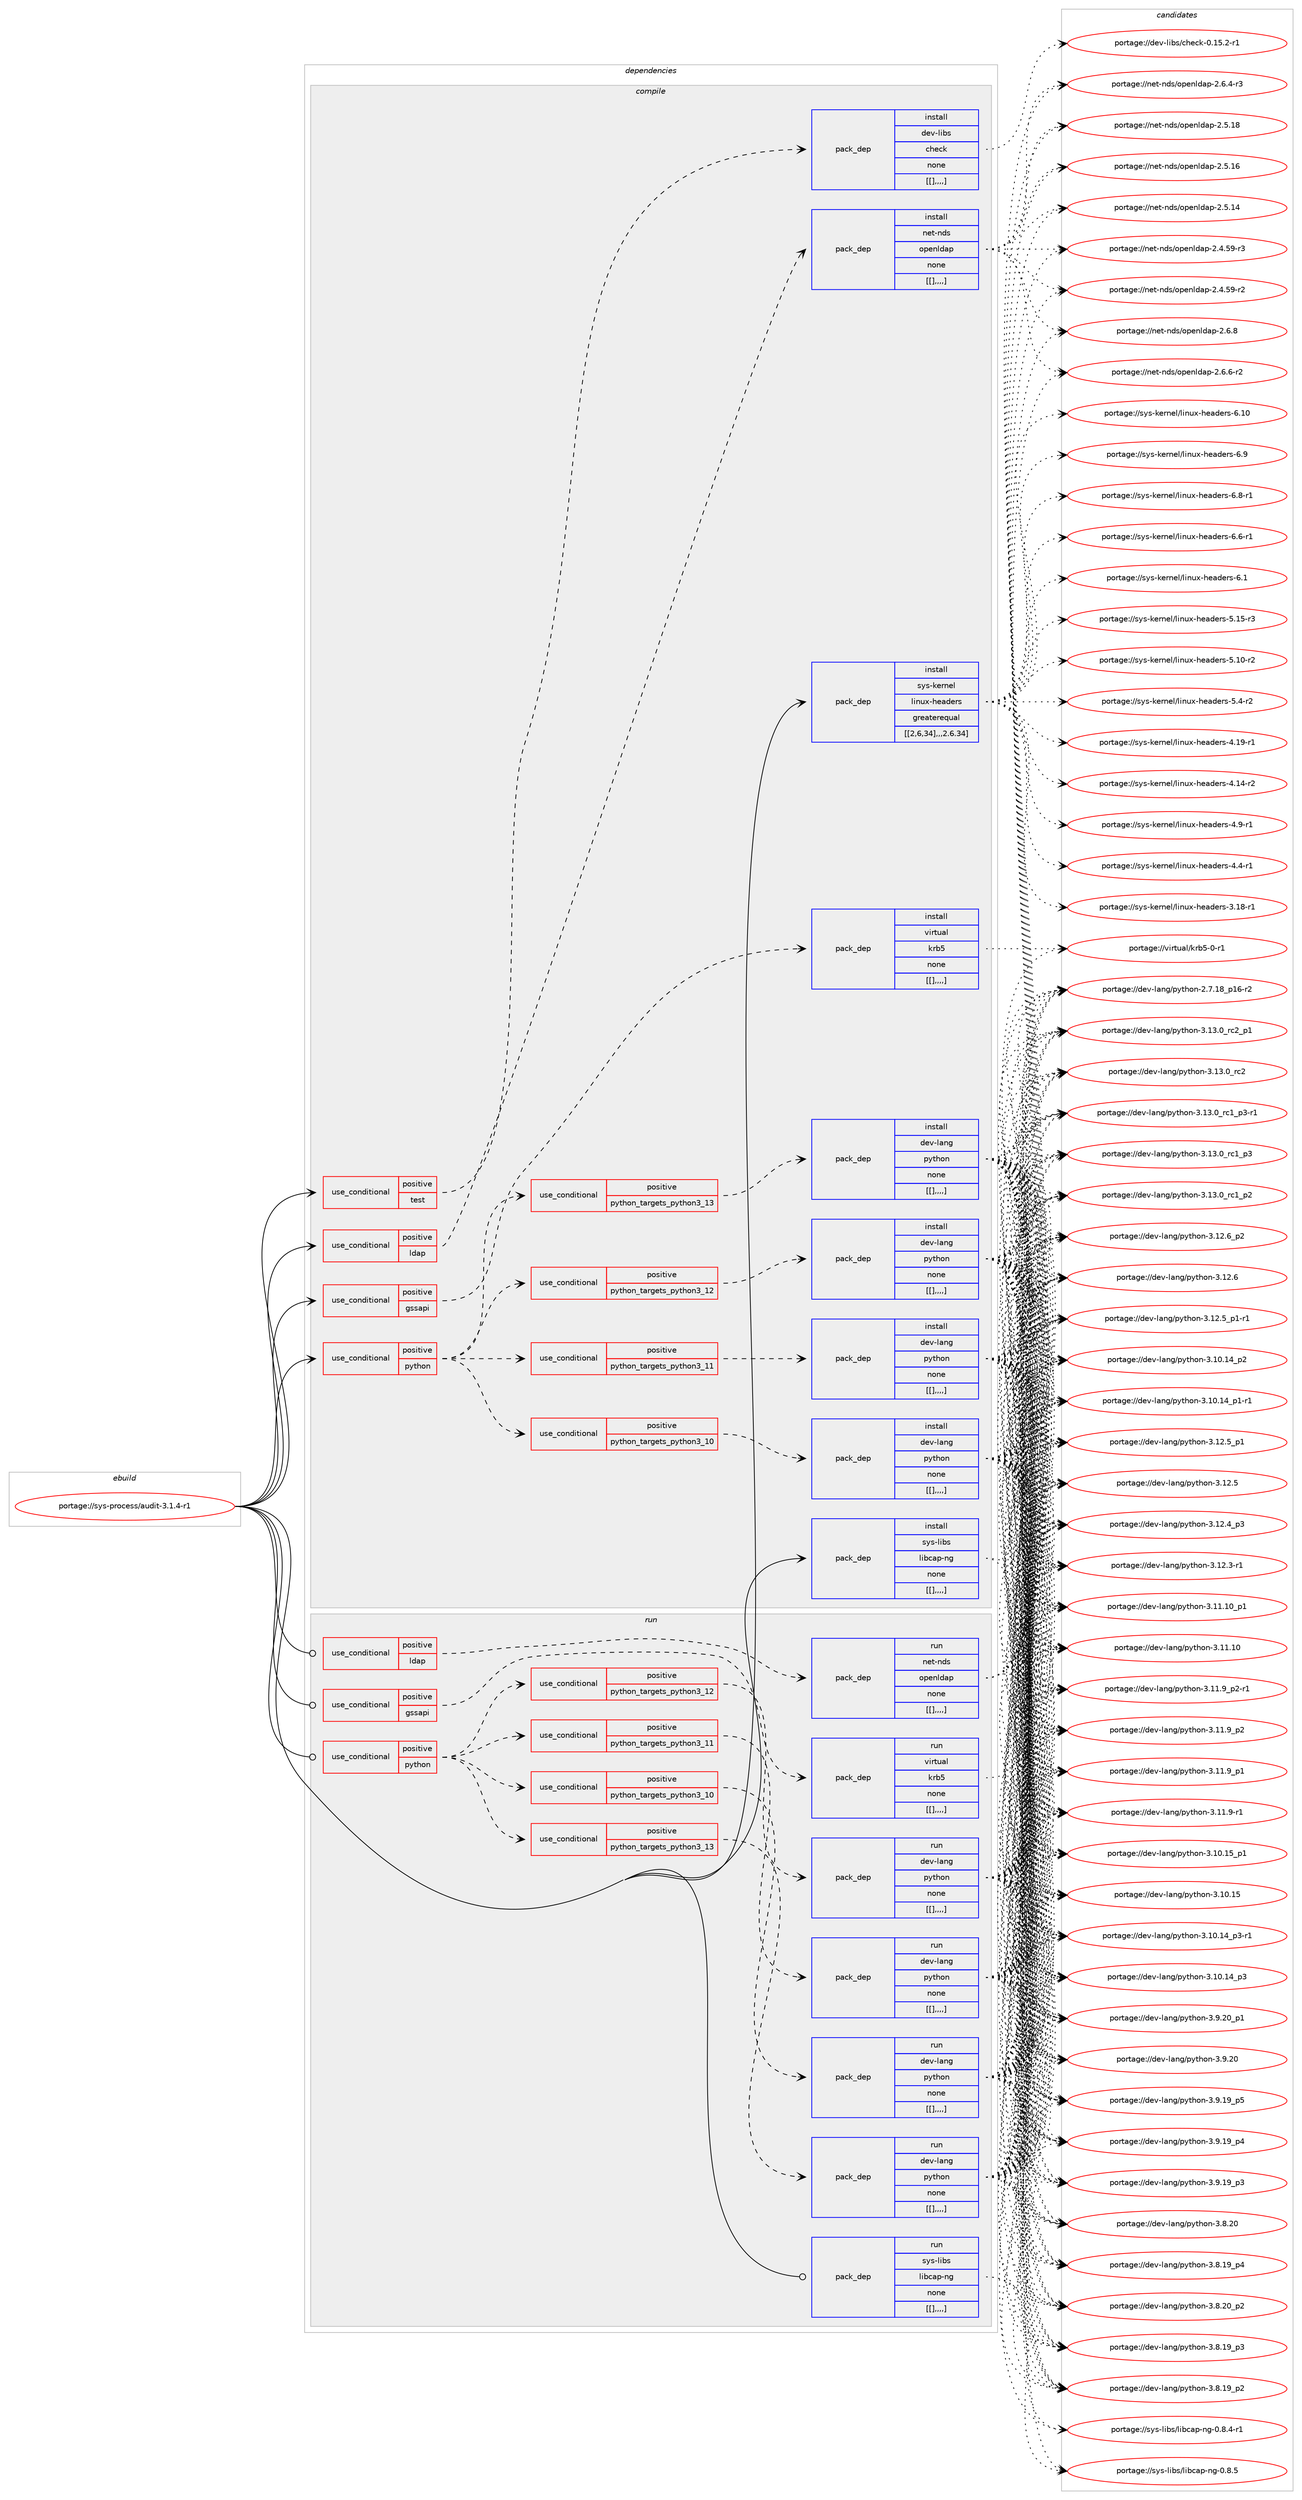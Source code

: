 digraph prolog {

# *************
# Graph options
# *************

newrank=true;
concentrate=true;
compound=true;
graph [rankdir=LR,fontname=Helvetica,fontsize=10,ranksep=1.5];#, ranksep=2.5, nodesep=0.2];
edge  [arrowhead=vee];
node  [fontname=Helvetica,fontsize=10];

# **********
# The ebuild
# **********

subgraph cluster_leftcol {
color=gray;
label=<<i>ebuild</i>>;
id [label="portage://sys-process/audit-3.1.4-r1", color=red, width=4, href="../sys-process/audit-3.1.4-r1.svg"];
}

# ****************
# The dependencies
# ****************

subgraph cluster_midcol {
color=gray;
label=<<i>dependencies</i>>;
subgraph cluster_compile {
fillcolor="#eeeeee";
style=filled;
label=<<i>compile</i>>;
subgraph cond10382 {
dependency27820 [label=<<TABLE BORDER="0" CELLBORDER="1" CELLSPACING="0" CELLPADDING="4"><TR><TD ROWSPAN="3" CELLPADDING="10">use_conditional</TD></TR><TR><TD>positive</TD></TR><TR><TD>gssapi</TD></TR></TABLE>>, shape=none, color=red];
subgraph pack17360 {
dependency27821 [label=<<TABLE BORDER="0" CELLBORDER="1" CELLSPACING="0" CELLPADDING="4" WIDTH="220"><TR><TD ROWSPAN="6" CELLPADDING="30">pack_dep</TD></TR><TR><TD WIDTH="110">install</TD></TR><TR><TD>virtual</TD></TR><TR><TD>krb5</TD></TR><TR><TD>none</TD></TR><TR><TD>[[],,,,]</TD></TR></TABLE>>, shape=none, color=blue];
}
dependency27820:e -> dependency27821:w [weight=20,style="dashed",arrowhead="vee"];
}
id:e -> dependency27820:w [weight=20,style="solid",arrowhead="vee"];
subgraph cond10383 {
dependency27822 [label=<<TABLE BORDER="0" CELLBORDER="1" CELLSPACING="0" CELLPADDING="4"><TR><TD ROWSPAN="3" CELLPADDING="10">use_conditional</TD></TR><TR><TD>positive</TD></TR><TR><TD>ldap</TD></TR></TABLE>>, shape=none, color=red];
subgraph pack17361 {
dependency27823 [label=<<TABLE BORDER="0" CELLBORDER="1" CELLSPACING="0" CELLPADDING="4" WIDTH="220"><TR><TD ROWSPAN="6" CELLPADDING="30">pack_dep</TD></TR><TR><TD WIDTH="110">install</TD></TR><TR><TD>net-nds</TD></TR><TR><TD>openldap</TD></TR><TR><TD>none</TD></TR><TR><TD>[[],,,,]</TD></TR></TABLE>>, shape=none, color=blue];
}
dependency27822:e -> dependency27823:w [weight=20,style="dashed",arrowhead="vee"];
}
id:e -> dependency27822:w [weight=20,style="solid",arrowhead="vee"];
subgraph cond10384 {
dependency27824 [label=<<TABLE BORDER="0" CELLBORDER="1" CELLSPACING="0" CELLPADDING="4"><TR><TD ROWSPAN="3" CELLPADDING="10">use_conditional</TD></TR><TR><TD>positive</TD></TR><TR><TD>python</TD></TR></TABLE>>, shape=none, color=red];
subgraph cond10385 {
dependency27825 [label=<<TABLE BORDER="0" CELLBORDER="1" CELLSPACING="0" CELLPADDING="4"><TR><TD ROWSPAN="3" CELLPADDING="10">use_conditional</TD></TR><TR><TD>positive</TD></TR><TR><TD>python_targets_python3_10</TD></TR></TABLE>>, shape=none, color=red];
subgraph pack17362 {
dependency27826 [label=<<TABLE BORDER="0" CELLBORDER="1" CELLSPACING="0" CELLPADDING="4" WIDTH="220"><TR><TD ROWSPAN="6" CELLPADDING="30">pack_dep</TD></TR><TR><TD WIDTH="110">install</TD></TR><TR><TD>dev-lang</TD></TR><TR><TD>python</TD></TR><TR><TD>none</TD></TR><TR><TD>[[],,,,]</TD></TR></TABLE>>, shape=none, color=blue];
}
dependency27825:e -> dependency27826:w [weight=20,style="dashed",arrowhead="vee"];
}
dependency27824:e -> dependency27825:w [weight=20,style="dashed",arrowhead="vee"];
subgraph cond10386 {
dependency27827 [label=<<TABLE BORDER="0" CELLBORDER="1" CELLSPACING="0" CELLPADDING="4"><TR><TD ROWSPAN="3" CELLPADDING="10">use_conditional</TD></TR><TR><TD>positive</TD></TR><TR><TD>python_targets_python3_11</TD></TR></TABLE>>, shape=none, color=red];
subgraph pack17363 {
dependency27828 [label=<<TABLE BORDER="0" CELLBORDER="1" CELLSPACING="0" CELLPADDING="4" WIDTH="220"><TR><TD ROWSPAN="6" CELLPADDING="30">pack_dep</TD></TR><TR><TD WIDTH="110">install</TD></TR><TR><TD>dev-lang</TD></TR><TR><TD>python</TD></TR><TR><TD>none</TD></TR><TR><TD>[[],,,,]</TD></TR></TABLE>>, shape=none, color=blue];
}
dependency27827:e -> dependency27828:w [weight=20,style="dashed",arrowhead="vee"];
}
dependency27824:e -> dependency27827:w [weight=20,style="dashed",arrowhead="vee"];
subgraph cond10387 {
dependency27829 [label=<<TABLE BORDER="0" CELLBORDER="1" CELLSPACING="0" CELLPADDING="4"><TR><TD ROWSPAN="3" CELLPADDING="10">use_conditional</TD></TR><TR><TD>positive</TD></TR><TR><TD>python_targets_python3_12</TD></TR></TABLE>>, shape=none, color=red];
subgraph pack17364 {
dependency27830 [label=<<TABLE BORDER="0" CELLBORDER="1" CELLSPACING="0" CELLPADDING="4" WIDTH="220"><TR><TD ROWSPAN="6" CELLPADDING="30">pack_dep</TD></TR><TR><TD WIDTH="110">install</TD></TR><TR><TD>dev-lang</TD></TR><TR><TD>python</TD></TR><TR><TD>none</TD></TR><TR><TD>[[],,,,]</TD></TR></TABLE>>, shape=none, color=blue];
}
dependency27829:e -> dependency27830:w [weight=20,style="dashed",arrowhead="vee"];
}
dependency27824:e -> dependency27829:w [weight=20,style="dashed",arrowhead="vee"];
subgraph cond10388 {
dependency27831 [label=<<TABLE BORDER="0" CELLBORDER="1" CELLSPACING="0" CELLPADDING="4"><TR><TD ROWSPAN="3" CELLPADDING="10">use_conditional</TD></TR><TR><TD>positive</TD></TR><TR><TD>python_targets_python3_13</TD></TR></TABLE>>, shape=none, color=red];
subgraph pack17365 {
dependency27832 [label=<<TABLE BORDER="0" CELLBORDER="1" CELLSPACING="0" CELLPADDING="4" WIDTH="220"><TR><TD ROWSPAN="6" CELLPADDING="30">pack_dep</TD></TR><TR><TD WIDTH="110">install</TD></TR><TR><TD>dev-lang</TD></TR><TR><TD>python</TD></TR><TR><TD>none</TD></TR><TR><TD>[[],,,,]</TD></TR></TABLE>>, shape=none, color=blue];
}
dependency27831:e -> dependency27832:w [weight=20,style="dashed",arrowhead="vee"];
}
dependency27824:e -> dependency27831:w [weight=20,style="dashed",arrowhead="vee"];
}
id:e -> dependency27824:w [weight=20,style="solid",arrowhead="vee"];
subgraph cond10389 {
dependency27833 [label=<<TABLE BORDER="0" CELLBORDER="1" CELLSPACING="0" CELLPADDING="4"><TR><TD ROWSPAN="3" CELLPADDING="10">use_conditional</TD></TR><TR><TD>positive</TD></TR><TR><TD>test</TD></TR></TABLE>>, shape=none, color=red];
subgraph pack17366 {
dependency27834 [label=<<TABLE BORDER="0" CELLBORDER="1" CELLSPACING="0" CELLPADDING="4" WIDTH="220"><TR><TD ROWSPAN="6" CELLPADDING="30">pack_dep</TD></TR><TR><TD WIDTH="110">install</TD></TR><TR><TD>dev-libs</TD></TR><TR><TD>check</TD></TR><TR><TD>none</TD></TR><TR><TD>[[],,,,]</TD></TR></TABLE>>, shape=none, color=blue];
}
dependency27833:e -> dependency27834:w [weight=20,style="dashed",arrowhead="vee"];
}
id:e -> dependency27833:w [weight=20,style="solid",arrowhead="vee"];
subgraph pack17367 {
dependency27835 [label=<<TABLE BORDER="0" CELLBORDER="1" CELLSPACING="0" CELLPADDING="4" WIDTH="220"><TR><TD ROWSPAN="6" CELLPADDING="30">pack_dep</TD></TR><TR><TD WIDTH="110">install</TD></TR><TR><TD>sys-kernel</TD></TR><TR><TD>linux-headers</TD></TR><TR><TD>greaterequal</TD></TR><TR><TD>[[2,6,34],,,2.6.34]</TD></TR></TABLE>>, shape=none, color=blue];
}
id:e -> dependency27835:w [weight=20,style="solid",arrowhead="vee"];
subgraph pack17368 {
dependency27836 [label=<<TABLE BORDER="0" CELLBORDER="1" CELLSPACING="0" CELLPADDING="4" WIDTH="220"><TR><TD ROWSPAN="6" CELLPADDING="30">pack_dep</TD></TR><TR><TD WIDTH="110">install</TD></TR><TR><TD>sys-libs</TD></TR><TR><TD>libcap-ng</TD></TR><TR><TD>none</TD></TR><TR><TD>[[],,,,]</TD></TR></TABLE>>, shape=none, color=blue];
}
id:e -> dependency27836:w [weight=20,style="solid",arrowhead="vee"];
}
subgraph cluster_compileandrun {
fillcolor="#eeeeee";
style=filled;
label=<<i>compile and run</i>>;
}
subgraph cluster_run {
fillcolor="#eeeeee";
style=filled;
label=<<i>run</i>>;
subgraph cond10390 {
dependency27837 [label=<<TABLE BORDER="0" CELLBORDER="1" CELLSPACING="0" CELLPADDING="4"><TR><TD ROWSPAN="3" CELLPADDING="10">use_conditional</TD></TR><TR><TD>positive</TD></TR><TR><TD>gssapi</TD></TR></TABLE>>, shape=none, color=red];
subgraph pack17369 {
dependency27838 [label=<<TABLE BORDER="0" CELLBORDER="1" CELLSPACING="0" CELLPADDING="4" WIDTH="220"><TR><TD ROWSPAN="6" CELLPADDING="30">pack_dep</TD></TR><TR><TD WIDTH="110">run</TD></TR><TR><TD>virtual</TD></TR><TR><TD>krb5</TD></TR><TR><TD>none</TD></TR><TR><TD>[[],,,,]</TD></TR></TABLE>>, shape=none, color=blue];
}
dependency27837:e -> dependency27838:w [weight=20,style="dashed",arrowhead="vee"];
}
id:e -> dependency27837:w [weight=20,style="solid",arrowhead="odot"];
subgraph cond10391 {
dependency27839 [label=<<TABLE BORDER="0" CELLBORDER="1" CELLSPACING="0" CELLPADDING="4"><TR><TD ROWSPAN="3" CELLPADDING="10">use_conditional</TD></TR><TR><TD>positive</TD></TR><TR><TD>ldap</TD></TR></TABLE>>, shape=none, color=red];
subgraph pack17370 {
dependency27840 [label=<<TABLE BORDER="0" CELLBORDER="1" CELLSPACING="0" CELLPADDING="4" WIDTH="220"><TR><TD ROWSPAN="6" CELLPADDING="30">pack_dep</TD></TR><TR><TD WIDTH="110">run</TD></TR><TR><TD>net-nds</TD></TR><TR><TD>openldap</TD></TR><TR><TD>none</TD></TR><TR><TD>[[],,,,]</TD></TR></TABLE>>, shape=none, color=blue];
}
dependency27839:e -> dependency27840:w [weight=20,style="dashed",arrowhead="vee"];
}
id:e -> dependency27839:w [weight=20,style="solid",arrowhead="odot"];
subgraph cond10392 {
dependency27841 [label=<<TABLE BORDER="0" CELLBORDER="1" CELLSPACING="0" CELLPADDING="4"><TR><TD ROWSPAN="3" CELLPADDING="10">use_conditional</TD></TR><TR><TD>positive</TD></TR><TR><TD>python</TD></TR></TABLE>>, shape=none, color=red];
subgraph cond10393 {
dependency27842 [label=<<TABLE BORDER="0" CELLBORDER="1" CELLSPACING="0" CELLPADDING="4"><TR><TD ROWSPAN="3" CELLPADDING="10">use_conditional</TD></TR><TR><TD>positive</TD></TR><TR><TD>python_targets_python3_10</TD></TR></TABLE>>, shape=none, color=red];
subgraph pack17371 {
dependency27843 [label=<<TABLE BORDER="0" CELLBORDER="1" CELLSPACING="0" CELLPADDING="4" WIDTH="220"><TR><TD ROWSPAN="6" CELLPADDING="30">pack_dep</TD></TR><TR><TD WIDTH="110">run</TD></TR><TR><TD>dev-lang</TD></TR><TR><TD>python</TD></TR><TR><TD>none</TD></TR><TR><TD>[[],,,,]</TD></TR></TABLE>>, shape=none, color=blue];
}
dependency27842:e -> dependency27843:w [weight=20,style="dashed",arrowhead="vee"];
}
dependency27841:e -> dependency27842:w [weight=20,style="dashed",arrowhead="vee"];
subgraph cond10394 {
dependency27844 [label=<<TABLE BORDER="0" CELLBORDER="1" CELLSPACING="0" CELLPADDING="4"><TR><TD ROWSPAN="3" CELLPADDING="10">use_conditional</TD></TR><TR><TD>positive</TD></TR><TR><TD>python_targets_python3_11</TD></TR></TABLE>>, shape=none, color=red];
subgraph pack17372 {
dependency27845 [label=<<TABLE BORDER="0" CELLBORDER="1" CELLSPACING="0" CELLPADDING="4" WIDTH="220"><TR><TD ROWSPAN="6" CELLPADDING="30">pack_dep</TD></TR><TR><TD WIDTH="110">run</TD></TR><TR><TD>dev-lang</TD></TR><TR><TD>python</TD></TR><TR><TD>none</TD></TR><TR><TD>[[],,,,]</TD></TR></TABLE>>, shape=none, color=blue];
}
dependency27844:e -> dependency27845:w [weight=20,style="dashed",arrowhead="vee"];
}
dependency27841:e -> dependency27844:w [weight=20,style="dashed",arrowhead="vee"];
subgraph cond10395 {
dependency27846 [label=<<TABLE BORDER="0" CELLBORDER="1" CELLSPACING="0" CELLPADDING="4"><TR><TD ROWSPAN="3" CELLPADDING="10">use_conditional</TD></TR><TR><TD>positive</TD></TR><TR><TD>python_targets_python3_12</TD></TR></TABLE>>, shape=none, color=red];
subgraph pack17373 {
dependency27847 [label=<<TABLE BORDER="0" CELLBORDER="1" CELLSPACING="0" CELLPADDING="4" WIDTH="220"><TR><TD ROWSPAN="6" CELLPADDING="30">pack_dep</TD></TR><TR><TD WIDTH="110">run</TD></TR><TR><TD>dev-lang</TD></TR><TR><TD>python</TD></TR><TR><TD>none</TD></TR><TR><TD>[[],,,,]</TD></TR></TABLE>>, shape=none, color=blue];
}
dependency27846:e -> dependency27847:w [weight=20,style="dashed",arrowhead="vee"];
}
dependency27841:e -> dependency27846:w [weight=20,style="dashed",arrowhead="vee"];
subgraph cond10396 {
dependency27848 [label=<<TABLE BORDER="0" CELLBORDER="1" CELLSPACING="0" CELLPADDING="4"><TR><TD ROWSPAN="3" CELLPADDING="10">use_conditional</TD></TR><TR><TD>positive</TD></TR><TR><TD>python_targets_python3_13</TD></TR></TABLE>>, shape=none, color=red];
subgraph pack17374 {
dependency27849 [label=<<TABLE BORDER="0" CELLBORDER="1" CELLSPACING="0" CELLPADDING="4" WIDTH="220"><TR><TD ROWSPAN="6" CELLPADDING="30">pack_dep</TD></TR><TR><TD WIDTH="110">run</TD></TR><TR><TD>dev-lang</TD></TR><TR><TD>python</TD></TR><TR><TD>none</TD></TR><TR><TD>[[],,,,]</TD></TR></TABLE>>, shape=none, color=blue];
}
dependency27848:e -> dependency27849:w [weight=20,style="dashed",arrowhead="vee"];
}
dependency27841:e -> dependency27848:w [weight=20,style="dashed",arrowhead="vee"];
}
id:e -> dependency27841:w [weight=20,style="solid",arrowhead="odot"];
subgraph pack17375 {
dependency27850 [label=<<TABLE BORDER="0" CELLBORDER="1" CELLSPACING="0" CELLPADDING="4" WIDTH="220"><TR><TD ROWSPAN="6" CELLPADDING="30">pack_dep</TD></TR><TR><TD WIDTH="110">run</TD></TR><TR><TD>sys-libs</TD></TR><TR><TD>libcap-ng</TD></TR><TR><TD>none</TD></TR><TR><TD>[[],,,,]</TD></TR></TABLE>>, shape=none, color=blue];
}
id:e -> dependency27850:w [weight=20,style="solid",arrowhead="odot"];
}
}

# **************
# The candidates
# **************

subgraph cluster_choices {
rank=same;
color=gray;
label=<<i>candidates</i>>;

subgraph choice17360 {
color=black;
nodesep=1;
choice1181051141161179710847107114985345484511449 [label="portage://virtual/krb5-0-r1", color=red, width=4,href="../virtual/krb5-0-r1.svg"];
dependency27821:e -> choice1181051141161179710847107114985345484511449:w [style=dotted,weight="100"];
}
subgraph choice17361 {
color=black;
nodesep=1;
choice110101116451101001154711111210111010810097112455046544656 [label="portage://net-nds/openldap-2.6.8", color=red, width=4,href="../net-nds/openldap-2.6.8.svg"];
choice1101011164511010011547111112101110108100971124550465446544511450 [label="portage://net-nds/openldap-2.6.6-r2", color=red, width=4,href="../net-nds/openldap-2.6.6-r2.svg"];
choice1101011164511010011547111112101110108100971124550465446524511451 [label="portage://net-nds/openldap-2.6.4-r3", color=red, width=4,href="../net-nds/openldap-2.6.4-r3.svg"];
choice11010111645110100115471111121011101081009711245504653464956 [label="portage://net-nds/openldap-2.5.18", color=red, width=4,href="../net-nds/openldap-2.5.18.svg"];
choice11010111645110100115471111121011101081009711245504653464954 [label="portage://net-nds/openldap-2.5.16", color=red, width=4,href="../net-nds/openldap-2.5.16.svg"];
choice11010111645110100115471111121011101081009711245504653464952 [label="portage://net-nds/openldap-2.5.14", color=red, width=4,href="../net-nds/openldap-2.5.14.svg"];
choice110101116451101001154711111210111010810097112455046524653574511451 [label="portage://net-nds/openldap-2.4.59-r3", color=red, width=4,href="../net-nds/openldap-2.4.59-r3.svg"];
choice110101116451101001154711111210111010810097112455046524653574511450 [label="portage://net-nds/openldap-2.4.59-r2", color=red, width=4,href="../net-nds/openldap-2.4.59-r2.svg"];
dependency27823:e -> choice110101116451101001154711111210111010810097112455046544656:w [style=dotted,weight="100"];
dependency27823:e -> choice1101011164511010011547111112101110108100971124550465446544511450:w [style=dotted,weight="100"];
dependency27823:e -> choice1101011164511010011547111112101110108100971124550465446524511451:w [style=dotted,weight="100"];
dependency27823:e -> choice11010111645110100115471111121011101081009711245504653464956:w [style=dotted,weight="100"];
dependency27823:e -> choice11010111645110100115471111121011101081009711245504653464954:w [style=dotted,weight="100"];
dependency27823:e -> choice11010111645110100115471111121011101081009711245504653464952:w [style=dotted,weight="100"];
dependency27823:e -> choice110101116451101001154711111210111010810097112455046524653574511451:w [style=dotted,weight="100"];
dependency27823:e -> choice110101116451101001154711111210111010810097112455046524653574511450:w [style=dotted,weight="100"];
}
subgraph choice17362 {
color=black;
nodesep=1;
choice100101118451089711010347112121116104111110455146495146489511499509511249 [label="portage://dev-lang/python-3.13.0_rc2_p1", color=red, width=4,href="../dev-lang/python-3.13.0_rc2_p1.svg"];
choice10010111845108971101034711212111610411111045514649514648951149950 [label="portage://dev-lang/python-3.13.0_rc2", color=red, width=4,href="../dev-lang/python-3.13.0_rc2.svg"];
choice1001011184510897110103471121211161041111104551464951464895114994995112514511449 [label="portage://dev-lang/python-3.13.0_rc1_p3-r1", color=red, width=4,href="../dev-lang/python-3.13.0_rc1_p3-r1.svg"];
choice100101118451089711010347112121116104111110455146495146489511499499511251 [label="portage://dev-lang/python-3.13.0_rc1_p3", color=red, width=4,href="../dev-lang/python-3.13.0_rc1_p3.svg"];
choice100101118451089711010347112121116104111110455146495146489511499499511250 [label="portage://dev-lang/python-3.13.0_rc1_p2", color=red, width=4,href="../dev-lang/python-3.13.0_rc1_p2.svg"];
choice100101118451089711010347112121116104111110455146495046549511250 [label="portage://dev-lang/python-3.12.6_p2", color=red, width=4,href="../dev-lang/python-3.12.6_p2.svg"];
choice10010111845108971101034711212111610411111045514649504654 [label="portage://dev-lang/python-3.12.6", color=red, width=4,href="../dev-lang/python-3.12.6.svg"];
choice1001011184510897110103471121211161041111104551464950465395112494511449 [label="portage://dev-lang/python-3.12.5_p1-r1", color=red, width=4,href="../dev-lang/python-3.12.5_p1-r1.svg"];
choice100101118451089711010347112121116104111110455146495046539511249 [label="portage://dev-lang/python-3.12.5_p1", color=red, width=4,href="../dev-lang/python-3.12.5_p1.svg"];
choice10010111845108971101034711212111610411111045514649504653 [label="portage://dev-lang/python-3.12.5", color=red, width=4,href="../dev-lang/python-3.12.5.svg"];
choice100101118451089711010347112121116104111110455146495046529511251 [label="portage://dev-lang/python-3.12.4_p3", color=red, width=4,href="../dev-lang/python-3.12.4_p3.svg"];
choice100101118451089711010347112121116104111110455146495046514511449 [label="portage://dev-lang/python-3.12.3-r1", color=red, width=4,href="../dev-lang/python-3.12.3-r1.svg"];
choice10010111845108971101034711212111610411111045514649494649489511249 [label="portage://dev-lang/python-3.11.10_p1", color=red, width=4,href="../dev-lang/python-3.11.10_p1.svg"];
choice1001011184510897110103471121211161041111104551464949464948 [label="portage://dev-lang/python-3.11.10", color=red, width=4,href="../dev-lang/python-3.11.10.svg"];
choice1001011184510897110103471121211161041111104551464949465795112504511449 [label="portage://dev-lang/python-3.11.9_p2-r1", color=red, width=4,href="../dev-lang/python-3.11.9_p2-r1.svg"];
choice100101118451089711010347112121116104111110455146494946579511250 [label="portage://dev-lang/python-3.11.9_p2", color=red, width=4,href="../dev-lang/python-3.11.9_p2.svg"];
choice100101118451089711010347112121116104111110455146494946579511249 [label="portage://dev-lang/python-3.11.9_p1", color=red, width=4,href="../dev-lang/python-3.11.9_p1.svg"];
choice100101118451089711010347112121116104111110455146494946574511449 [label="portage://dev-lang/python-3.11.9-r1", color=red, width=4,href="../dev-lang/python-3.11.9-r1.svg"];
choice10010111845108971101034711212111610411111045514649484649539511249 [label="portage://dev-lang/python-3.10.15_p1", color=red, width=4,href="../dev-lang/python-3.10.15_p1.svg"];
choice1001011184510897110103471121211161041111104551464948464953 [label="portage://dev-lang/python-3.10.15", color=red, width=4,href="../dev-lang/python-3.10.15.svg"];
choice100101118451089711010347112121116104111110455146494846495295112514511449 [label="portage://dev-lang/python-3.10.14_p3-r1", color=red, width=4,href="../dev-lang/python-3.10.14_p3-r1.svg"];
choice10010111845108971101034711212111610411111045514649484649529511251 [label="portage://dev-lang/python-3.10.14_p3", color=red, width=4,href="../dev-lang/python-3.10.14_p3.svg"];
choice10010111845108971101034711212111610411111045514649484649529511250 [label="portage://dev-lang/python-3.10.14_p2", color=red, width=4,href="../dev-lang/python-3.10.14_p2.svg"];
choice100101118451089711010347112121116104111110455146494846495295112494511449 [label="portage://dev-lang/python-3.10.14_p1-r1", color=red, width=4,href="../dev-lang/python-3.10.14_p1-r1.svg"];
choice100101118451089711010347112121116104111110455146574650489511249 [label="portage://dev-lang/python-3.9.20_p1", color=red, width=4,href="../dev-lang/python-3.9.20_p1.svg"];
choice10010111845108971101034711212111610411111045514657465048 [label="portage://dev-lang/python-3.9.20", color=red, width=4,href="../dev-lang/python-3.9.20.svg"];
choice100101118451089711010347112121116104111110455146574649579511253 [label="portage://dev-lang/python-3.9.19_p5", color=red, width=4,href="../dev-lang/python-3.9.19_p5.svg"];
choice100101118451089711010347112121116104111110455146574649579511252 [label="portage://dev-lang/python-3.9.19_p4", color=red, width=4,href="../dev-lang/python-3.9.19_p4.svg"];
choice100101118451089711010347112121116104111110455146574649579511251 [label="portage://dev-lang/python-3.9.19_p3", color=red, width=4,href="../dev-lang/python-3.9.19_p3.svg"];
choice100101118451089711010347112121116104111110455146564650489511250 [label="portage://dev-lang/python-3.8.20_p2", color=red, width=4,href="../dev-lang/python-3.8.20_p2.svg"];
choice10010111845108971101034711212111610411111045514656465048 [label="portage://dev-lang/python-3.8.20", color=red, width=4,href="../dev-lang/python-3.8.20.svg"];
choice100101118451089711010347112121116104111110455146564649579511252 [label="portage://dev-lang/python-3.8.19_p4", color=red, width=4,href="../dev-lang/python-3.8.19_p4.svg"];
choice100101118451089711010347112121116104111110455146564649579511251 [label="portage://dev-lang/python-3.8.19_p3", color=red, width=4,href="../dev-lang/python-3.8.19_p3.svg"];
choice100101118451089711010347112121116104111110455146564649579511250 [label="portage://dev-lang/python-3.8.19_p2", color=red, width=4,href="../dev-lang/python-3.8.19_p2.svg"];
choice100101118451089711010347112121116104111110455046554649569511249544511450 [label="portage://dev-lang/python-2.7.18_p16-r2", color=red, width=4,href="../dev-lang/python-2.7.18_p16-r2.svg"];
dependency27826:e -> choice100101118451089711010347112121116104111110455146495146489511499509511249:w [style=dotted,weight="100"];
dependency27826:e -> choice10010111845108971101034711212111610411111045514649514648951149950:w [style=dotted,weight="100"];
dependency27826:e -> choice1001011184510897110103471121211161041111104551464951464895114994995112514511449:w [style=dotted,weight="100"];
dependency27826:e -> choice100101118451089711010347112121116104111110455146495146489511499499511251:w [style=dotted,weight="100"];
dependency27826:e -> choice100101118451089711010347112121116104111110455146495146489511499499511250:w [style=dotted,weight="100"];
dependency27826:e -> choice100101118451089711010347112121116104111110455146495046549511250:w [style=dotted,weight="100"];
dependency27826:e -> choice10010111845108971101034711212111610411111045514649504654:w [style=dotted,weight="100"];
dependency27826:e -> choice1001011184510897110103471121211161041111104551464950465395112494511449:w [style=dotted,weight="100"];
dependency27826:e -> choice100101118451089711010347112121116104111110455146495046539511249:w [style=dotted,weight="100"];
dependency27826:e -> choice10010111845108971101034711212111610411111045514649504653:w [style=dotted,weight="100"];
dependency27826:e -> choice100101118451089711010347112121116104111110455146495046529511251:w [style=dotted,weight="100"];
dependency27826:e -> choice100101118451089711010347112121116104111110455146495046514511449:w [style=dotted,weight="100"];
dependency27826:e -> choice10010111845108971101034711212111610411111045514649494649489511249:w [style=dotted,weight="100"];
dependency27826:e -> choice1001011184510897110103471121211161041111104551464949464948:w [style=dotted,weight="100"];
dependency27826:e -> choice1001011184510897110103471121211161041111104551464949465795112504511449:w [style=dotted,weight="100"];
dependency27826:e -> choice100101118451089711010347112121116104111110455146494946579511250:w [style=dotted,weight="100"];
dependency27826:e -> choice100101118451089711010347112121116104111110455146494946579511249:w [style=dotted,weight="100"];
dependency27826:e -> choice100101118451089711010347112121116104111110455146494946574511449:w [style=dotted,weight="100"];
dependency27826:e -> choice10010111845108971101034711212111610411111045514649484649539511249:w [style=dotted,weight="100"];
dependency27826:e -> choice1001011184510897110103471121211161041111104551464948464953:w [style=dotted,weight="100"];
dependency27826:e -> choice100101118451089711010347112121116104111110455146494846495295112514511449:w [style=dotted,weight="100"];
dependency27826:e -> choice10010111845108971101034711212111610411111045514649484649529511251:w [style=dotted,weight="100"];
dependency27826:e -> choice10010111845108971101034711212111610411111045514649484649529511250:w [style=dotted,weight="100"];
dependency27826:e -> choice100101118451089711010347112121116104111110455146494846495295112494511449:w [style=dotted,weight="100"];
dependency27826:e -> choice100101118451089711010347112121116104111110455146574650489511249:w [style=dotted,weight="100"];
dependency27826:e -> choice10010111845108971101034711212111610411111045514657465048:w [style=dotted,weight="100"];
dependency27826:e -> choice100101118451089711010347112121116104111110455146574649579511253:w [style=dotted,weight="100"];
dependency27826:e -> choice100101118451089711010347112121116104111110455146574649579511252:w [style=dotted,weight="100"];
dependency27826:e -> choice100101118451089711010347112121116104111110455146574649579511251:w [style=dotted,weight="100"];
dependency27826:e -> choice100101118451089711010347112121116104111110455146564650489511250:w [style=dotted,weight="100"];
dependency27826:e -> choice10010111845108971101034711212111610411111045514656465048:w [style=dotted,weight="100"];
dependency27826:e -> choice100101118451089711010347112121116104111110455146564649579511252:w [style=dotted,weight="100"];
dependency27826:e -> choice100101118451089711010347112121116104111110455146564649579511251:w [style=dotted,weight="100"];
dependency27826:e -> choice100101118451089711010347112121116104111110455146564649579511250:w [style=dotted,weight="100"];
dependency27826:e -> choice100101118451089711010347112121116104111110455046554649569511249544511450:w [style=dotted,weight="100"];
}
subgraph choice17363 {
color=black;
nodesep=1;
choice100101118451089711010347112121116104111110455146495146489511499509511249 [label="portage://dev-lang/python-3.13.0_rc2_p1", color=red, width=4,href="../dev-lang/python-3.13.0_rc2_p1.svg"];
choice10010111845108971101034711212111610411111045514649514648951149950 [label="portage://dev-lang/python-3.13.0_rc2", color=red, width=4,href="../dev-lang/python-3.13.0_rc2.svg"];
choice1001011184510897110103471121211161041111104551464951464895114994995112514511449 [label="portage://dev-lang/python-3.13.0_rc1_p3-r1", color=red, width=4,href="../dev-lang/python-3.13.0_rc1_p3-r1.svg"];
choice100101118451089711010347112121116104111110455146495146489511499499511251 [label="portage://dev-lang/python-3.13.0_rc1_p3", color=red, width=4,href="../dev-lang/python-3.13.0_rc1_p3.svg"];
choice100101118451089711010347112121116104111110455146495146489511499499511250 [label="portage://dev-lang/python-3.13.0_rc1_p2", color=red, width=4,href="../dev-lang/python-3.13.0_rc1_p2.svg"];
choice100101118451089711010347112121116104111110455146495046549511250 [label="portage://dev-lang/python-3.12.6_p2", color=red, width=4,href="../dev-lang/python-3.12.6_p2.svg"];
choice10010111845108971101034711212111610411111045514649504654 [label="portage://dev-lang/python-3.12.6", color=red, width=4,href="../dev-lang/python-3.12.6.svg"];
choice1001011184510897110103471121211161041111104551464950465395112494511449 [label="portage://dev-lang/python-3.12.5_p1-r1", color=red, width=4,href="../dev-lang/python-3.12.5_p1-r1.svg"];
choice100101118451089711010347112121116104111110455146495046539511249 [label="portage://dev-lang/python-3.12.5_p1", color=red, width=4,href="../dev-lang/python-3.12.5_p1.svg"];
choice10010111845108971101034711212111610411111045514649504653 [label="portage://dev-lang/python-3.12.5", color=red, width=4,href="../dev-lang/python-3.12.5.svg"];
choice100101118451089711010347112121116104111110455146495046529511251 [label="portage://dev-lang/python-3.12.4_p3", color=red, width=4,href="../dev-lang/python-3.12.4_p3.svg"];
choice100101118451089711010347112121116104111110455146495046514511449 [label="portage://dev-lang/python-3.12.3-r1", color=red, width=4,href="../dev-lang/python-3.12.3-r1.svg"];
choice10010111845108971101034711212111610411111045514649494649489511249 [label="portage://dev-lang/python-3.11.10_p1", color=red, width=4,href="../dev-lang/python-3.11.10_p1.svg"];
choice1001011184510897110103471121211161041111104551464949464948 [label="portage://dev-lang/python-3.11.10", color=red, width=4,href="../dev-lang/python-3.11.10.svg"];
choice1001011184510897110103471121211161041111104551464949465795112504511449 [label="portage://dev-lang/python-3.11.9_p2-r1", color=red, width=4,href="../dev-lang/python-3.11.9_p2-r1.svg"];
choice100101118451089711010347112121116104111110455146494946579511250 [label="portage://dev-lang/python-3.11.9_p2", color=red, width=4,href="../dev-lang/python-3.11.9_p2.svg"];
choice100101118451089711010347112121116104111110455146494946579511249 [label="portage://dev-lang/python-3.11.9_p1", color=red, width=4,href="../dev-lang/python-3.11.9_p1.svg"];
choice100101118451089711010347112121116104111110455146494946574511449 [label="portage://dev-lang/python-3.11.9-r1", color=red, width=4,href="../dev-lang/python-3.11.9-r1.svg"];
choice10010111845108971101034711212111610411111045514649484649539511249 [label="portage://dev-lang/python-3.10.15_p1", color=red, width=4,href="../dev-lang/python-3.10.15_p1.svg"];
choice1001011184510897110103471121211161041111104551464948464953 [label="portage://dev-lang/python-3.10.15", color=red, width=4,href="../dev-lang/python-3.10.15.svg"];
choice100101118451089711010347112121116104111110455146494846495295112514511449 [label="portage://dev-lang/python-3.10.14_p3-r1", color=red, width=4,href="../dev-lang/python-3.10.14_p3-r1.svg"];
choice10010111845108971101034711212111610411111045514649484649529511251 [label="portage://dev-lang/python-3.10.14_p3", color=red, width=4,href="../dev-lang/python-3.10.14_p3.svg"];
choice10010111845108971101034711212111610411111045514649484649529511250 [label="portage://dev-lang/python-3.10.14_p2", color=red, width=4,href="../dev-lang/python-3.10.14_p2.svg"];
choice100101118451089711010347112121116104111110455146494846495295112494511449 [label="portage://dev-lang/python-3.10.14_p1-r1", color=red, width=4,href="../dev-lang/python-3.10.14_p1-r1.svg"];
choice100101118451089711010347112121116104111110455146574650489511249 [label="portage://dev-lang/python-3.9.20_p1", color=red, width=4,href="../dev-lang/python-3.9.20_p1.svg"];
choice10010111845108971101034711212111610411111045514657465048 [label="portage://dev-lang/python-3.9.20", color=red, width=4,href="../dev-lang/python-3.9.20.svg"];
choice100101118451089711010347112121116104111110455146574649579511253 [label="portage://dev-lang/python-3.9.19_p5", color=red, width=4,href="../dev-lang/python-3.9.19_p5.svg"];
choice100101118451089711010347112121116104111110455146574649579511252 [label="portage://dev-lang/python-3.9.19_p4", color=red, width=4,href="../dev-lang/python-3.9.19_p4.svg"];
choice100101118451089711010347112121116104111110455146574649579511251 [label="portage://dev-lang/python-3.9.19_p3", color=red, width=4,href="../dev-lang/python-3.9.19_p3.svg"];
choice100101118451089711010347112121116104111110455146564650489511250 [label="portage://dev-lang/python-3.8.20_p2", color=red, width=4,href="../dev-lang/python-3.8.20_p2.svg"];
choice10010111845108971101034711212111610411111045514656465048 [label="portage://dev-lang/python-3.8.20", color=red, width=4,href="../dev-lang/python-3.8.20.svg"];
choice100101118451089711010347112121116104111110455146564649579511252 [label="portage://dev-lang/python-3.8.19_p4", color=red, width=4,href="../dev-lang/python-3.8.19_p4.svg"];
choice100101118451089711010347112121116104111110455146564649579511251 [label="portage://dev-lang/python-3.8.19_p3", color=red, width=4,href="../dev-lang/python-3.8.19_p3.svg"];
choice100101118451089711010347112121116104111110455146564649579511250 [label="portage://dev-lang/python-3.8.19_p2", color=red, width=4,href="../dev-lang/python-3.8.19_p2.svg"];
choice100101118451089711010347112121116104111110455046554649569511249544511450 [label="portage://dev-lang/python-2.7.18_p16-r2", color=red, width=4,href="../dev-lang/python-2.7.18_p16-r2.svg"];
dependency27828:e -> choice100101118451089711010347112121116104111110455146495146489511499509511249:w [style=dotted,weight="100"];
dependency27828:e -> choice10010111845108971101034711212111610411111045514649514648951149950:w [style=dotted,weight="100"];
dependency27828:e -> choice1001011184510897110103471121211161041111104551464951464895114994995112514511449:w [style=dotted,weight="100"];
dependency27828:e -> choice100101118451089711010347112121116104111110455146495146489511499499511251:w [style=dotted,weight="100"];
dependency27828:e -> choice100101118451089711010347112121116104111110455146495146489511499499511250:w [style=dotted,weight="100"];
dependency27828:e -> choice100101118451089711010347112121116104111110455146495046549511250:w [style=dotted,weight="100"];
dependency27828:e -> choice10010111845108971101034711212111610411111045514649504654:w [style=dotted,weight="100"];
dependency27828:e -> choice1001011184510897110103471121211161041111104551464950465395112494511449:w [style=dotted,weight="100"];
dependency27828:e -> choice100101118451089711010347112121116104111110455146495046539511249:w [style=dotted,weight="100"];
dependency27828:e -> choice10010111845108971101034711212111610411111045514649504653:w [style=dotted,weight="100"];
dependency27828:e -> choice100101118451089711010347112121116104111110455146495046529511251:w [style=dotted,weight="100"];
dependency27828:e -> choice100101118451089711010347112121116104111110455146495046514511449:w [style=dotted,weight="100"];
dependency27828:e -> choice10010111845108971101034711212111610411111045514649494649489511249:w [style=dotted,weight="100"];
dependency27828:e -> choice1001011184510897110103471121211161041111104551464949464948:w [style=dotted,weight="100"];
dependency27828:e -> choice1001011184510897110103471121211161041111104551464949465795112504511449:w [style=dotted,weight="100"];
dependency27828:e -> choice100101118451089711010347112121116104111110455146494946579511250:w [style=dotted,weight="100"];
dependency27828:e -> choice100101118451089711010347112121116104111110455146494946579511249:w [style=dotted,weight="100"];
dependency27828:e -> choice100101118451089711010347112121116104111110455146494946574511449:w [style=dotted,weight="100"];
dependency27828:e -> choice10010111845108971101034711212111610411111045514649484649539511249:w [style=dotted,weight="100"];
dependency27828:e -> choice1001011184510897110103471121211161041111104551464948464953:w [style=dotted,weight="100"];
dependency27828:e -> choice100101118451089711010347112121116104111110455146494846495295112514511449:w [style=dotted,weight="100"];
dependency27828:e -> choice10010111845108971101034711212111610411111045514649484649529511251:w [style=dotted,weight="100"];
dependency27828:e -> choice10010111845108971101034711212111610411111045514649484649529511250:w [style=dotted,weight="100"];
dependency27828:e -> choice100101118451089711010347112121116104111110455146494846495295112494511449:w [style=dotted,weight="100"];
dependency27828:e -> choice100101118451089711010347112121116104111110455146574650489511249:w [style=dotted,weight="100"];
dependency27828:e -> choice10010111845108971101034711212111610411111045514657465048:w [style=dotted,weight="100"];
dependency27828:e -> choice100101118451089711010347112121116104111110455146574649579511253:w [style=dotted,weight="100"];
dependency27828:e -> choice100101118451089711010347112121116104111110455146574649579511252:w [style=dotted,weight="100"];
dependency27828:e -> choice100101118451089711010347112121116104111110455146574649579511251:w [style=dotted,weight="100"];
dependency27828:e -> choice100101118451089711010347112121116104111110455146564650489511250:w [style=dotted,weight="100"];
dependency27828:e -> choice10010111845108971101034711212111610411111045514656465048:w [style=dotted,weight="100"];
dependency27828:e -> choice100101118451089711010347112121116104111110455146564649579511252:w [style=dotted,weight="100"];
dependency27828:e -> choice100101118451089711010347112121116104111110455146564649579511251:w [style=dotted,weight="100"];
dependency27828:e -> choice100101118451089711010347112121116104111110455146564649579511250:w [style=dotted,weight="100"];
dependency27828:e -> choice100101118451089711010347112121116104111110455046554649569511249544511450:w [style=dotted,weight="100"];
}
subgraph choice17364 {
color=black;
nodesep=1;
choice100101118451089711010347112121116104111110455146495146489511499509511249 [label="portage://dev-lang/python-3.13.0_rc2_p1", color=red, width=4,href="../dev-lang/python-3.13.0_rc2_p1.svg"];
choice10010111845108971101034711212111610411111045514649514648951149950 [label="portage://dev-lang/python-3.13.0_rc2", color=red, width=4,href="../dev-lang/python-3.13.0_rc2.svg"];
choice1001011184510897110103471121211161041111104551464951464895114994995112514511449 [label="portage://dev-lang/python-3.13.0_rc1_p3-r1", color=red, width=4,href="../dev-lang/python-3.13.0_rc1_p3-r1.svg"];
choice100101118451089711010347112121116104111110455146495146489511499499511251 [label="portage://dev-lang/python-3.13.0_rc1_p3", color=red, width=4,href="../dev-lang/python-3.13.0_rc1_p3.svg"];
choice100101118451089711010347112121116104111110455146495146489511499499511250 [label="portage://dev-lang/python-3.13.0_rc1_p2", color=red, width=4,href="../dev-lang/python-3.13.0_rc1_p2.svg"];
choice100101118451089711010347112121116104111110455146495046549511250 [label="portage://dev-lang/python-3.12.6_p2", color=red, width=4,href="../dev-lang/python-3.12.6_p2.svg"];
choice10010111845108971101034711212111610411111045514649504654 [label="portage://dev-lang/python-3.12.6", color=red, width=4,href="../dev-lang/python-3.12.6.svg"];
choice1001011184510897110103471121211161041111104551464950465395112494511449 [label="portage://dev-lang/python-3.12.5_p1-r1", color=red, width=4,href="../dev-lang/python-3.12.5_p1-r1.svg"];
choice100101118451089711010347112121116104111110455146495046539511249 [label="portage://dev-lang/python-3.12.5_p1", color=red, width=4,href="../dev-lang/python-3.12.5_p1.svg"];
choice10010111845108971101034711212111610411111045514649504653 [label="portage://dev-lang/python-3.12.5", color=red, width=4,href="../dev-lang/python-3.12.5.svg"];
choice100101118451089711010347112121116104111110455146495046529511251 [label="portage://dev-lang/python-3.12.4_p3", color=red, width=4,href="../dev-lang/python-3.12.4_p3.svg"];
choice100101118451089711010347112121116104111110455146495046514511449 [label="portage://dev-lang/python-3.12.3-r1", color=red, width=4,href="../dev-lang/python-3.12.3-r1.svg"];
choice10010111845108971101034711212111610411111045514649494649489511249 [label="portage://dev-lang/python-3.11.10_p1", color=red, width=4,href="../dev-lang/python-3.11.10_p1.svg"];
choice1001011184510897110103471121211161041111104551464949464948 [label="portage://dev-lang/python-3.11.10", color=red, width=4,href="../dev-lang/python-3.11.10.svg"];
choice1001011184510897110103471121211161041111104551464949465795112504511449 [label="portage://dev-lang/python-3.11.9_p2-r1", color=red, width=4,href="../dev-lang/python-3.11.9_p2-r1.svg"];
choice100101118451089711010347112121116104111110455146494946579511250 [label="portage://dev-lang/python-3.11.9_p2", color=red, width=4,href="../dev-lang/python-3.11.9_p2.svg"];
choice100101118451089711010347112121116104111110455146494946579511249 [label="portage://dev-lang/python-3.11.9_p1", color=red, width=4,href="../dev-lang/python-3.11.9_p1.svg"];
choice100101118451089711010347112121116104111110455146494946574511449 [label="portage://dev-lang/python-3.11.9-r1", color=red, width=4,href="../dev-lang/python-3.11.9-r1.svg"];
choice10010111845108971101034711212111610411111045514649484649539511249 [label="portage://dev-lang/python-3.10.15_p1", color=red, width=4,href="../dev-lang/python-3.10.15_p1.svg"];
choice1001011184510897110103471121211161041111104551464948464953 [label="portage://dev-lang/python-3.10.15", color=red, width=4,href="../dev-lang/python-3.10.15.svg"];
choice100101118451089711010347112121116104111110455146494846495295112514511449 [label="portage://dev-lang/python-3.10.14_p3-r1", color=red, width=4,href="../dev-lang/python-3.10.14_p3-r1.svg"];
choice10010111845108971101034711212111610411111045514649484649529511251 [label="portage://dev-lang/python-3.10.14_p3", color=red, width=4,href="../dev-lang/python-3.10.14_p3.svg"];
choice10010111845108971101034711212111610411111045514649484649529511250 [label="portage://dev-lang/python-3.10.14_p2", color=red, width=4,href="../dev-lang/python-3.10.14_p2.svg"];
choice100101118451089711010347112121116104111110455146494846495295112494511449 [label="portage://dev-lang/python-3.10.14_p1-r1", color=red, width=4,href="../dev-lang/python-3.10.14_p1-r1.svg"];
choice100101118451089711010347112121116104111110455146574650489511249 [label="portage://dev-lang/python-3.9.20_p1", color=red, width=4,href="../dev-lang/python-3.9.20_p1.svg"];
choice10010111845108971101034711212111610411111045514657465048 [label="portage://dev-lang/python-3.9.20", color=red, width=4,href="../dev-lang/python-3.9.20.svg"];
choice100101118451089711010347112121116104111110455146574649579511253 [label="portage://dev-lang/python-3.9.19_p5", color=red, width=4,href="../dev-lang/python-3.9.19_p5.svg"];
choice100101118451089711010347112121116104111110455146574649579511252 [label="portage://dev-lang/python-3.9.19_p4", color=red, width=4,href="../dev-lang/python-3.9.19_p4.svg"];
choice100101118451089711010347112121116104111110455146574649579511251 [label="portage://dev-lang/python-3.9.19_p3", color=red, width=4,href="../dev-lang/python-3.9.19_p3.svg"];
choice100101118451089711010347112121116104111110455146564650489511250 [label="portage://dev-lang/python-3.8.20_p2", color=red, width=4,href="../dev-lang/python-3.8.20_p2.svg"];
choice10010111845108971101034711212111610411111045514656465048 [label="portage://dev-lang/python-3.8.20", color=red, width=4,href="../dev-lang/python-3.8.20.svg"];
choice100101118451089711010347112121116104111110455146564649579511252 [label="portage://dev-lang/python-3.8.19_p4", color=red, width=4,href="../dev-lang/python-3.8.19_p4.svg"];
choice100101118451089711010347112121116104111110455146564649579511251 [label="portage://dev-lang/python-3.8.19_p3", color=red, width=4,href="../dev-lang/python-3.8.19_p3.svg"];
choice100101118451089711010347112121116104111110455146564649579511250 [label="portage://dev-lang/python-3.8.19_p2", color=red, width=4,href="../dev-lang/python-3.8.19_p2.svg"];
choice100101118451089711010347112121116104111110455046554649569511249544511450 [label="portage://dev-lang/python-2.7.18_p16-r2", color=red, width=4,href="../dev-lang/python-2.7.18_p16-r2.svg"];
dependency27830:e -> choice100101118451089711010347112121116104111110455146495146489511499509511249:w [style=dotted,weight="100"];
dependency27830:e -> choice10010111845108971101034711212111610411111045514649514648951149950:w [style=dotted,weight="100"];
dependency27830:e -> choice1001011184510897110103471121211161041111104551464951464895114994995112514511449:w [style=dotted,weight="100"];
dependency27830:e -> choice100101118451089711010347112121116104111110455146495146489511499499511251:w [style=dotted,weight="100"];
dependency27830:e -> choice100101118451089711010347112121116104111110455146495146489511499499511250:w [style=dotted,weight="100"];
dependency27830:e -> choice100101118451089711010347112121116104111110455146495046549511250:w [style=dotted,weight="100"];
dependency27830:e -> choice10010111845108971101034711212111610411111045514649504654:w [style=dotted,weight="100"];
dependency27830:e -> choice1001011184510897110103471121211161041111104551464950465395112494511449:w [style=dotted,weight="100"];
dependency27830:e -> choice100101118451089711010347112121116104111110455146495046539511249:w [style=dotted,weight="100"];
dependency27830:e -> choice10010111845108971101034711212111610411111045514649504653:w [style=dotted,weight="100"];
dependency27830:e -> choice100101118451089711010347112121116104111110455146495046529511251:w [style=dotted,weight="100"];
dependency27830:e -> choice100101118451089711010347112121116104111110455146495046514511449:w [style=dotted,weight="100"];
dependency27830:e -> choice10010111845108971101034711212111610411111045514649494649489511249:w [style=dotted,weight="100"];
dependency27830:e -> choice1001011184510897110103471121211161041111104551464949464948:w [style=dotted,weight="100"];
dependency27830:e -> choice1001011184510897110103471121211161041111104551464949465795112504511449:w [style=dotted,weight="100"];
dependency27830:e -> choice100101118451089711010347112121116104111110455146494946579511250:w [style=dotted,weight="100"];
dependency27830:e -> choice100101118451089711010347112121116104111110455146494946579511249:w [style=dotted,weight="100"];
dependency27830:e -> choice100101118451089711010347112121116104111110455146494946574511449:w [style=dotted,weight="100"];
dependency27830:e -> choice10010111845108971101034711212111610411111045514649484649539511249:w [style=dotted,weight="100"];
dependency27830:e -> choice1001011184510897110103471121211161041111104551464948464953:w [style=dotted,weight="100"];
dependency27830:e -> choice100101118451089711010347112121116104111110455146494846495295112514511449:w [style=dotted,weight="100"];
dependency27830:e -> choice10010111845108971101034711212111610411111045514649484649529511251:w [style=dotted,weight="100"];
dependency27830:e -> choice10010111845108971101034711212111610411111045514649484649529511250:w [style=dotted,weight="100"];
dependency27830:e -> choice100101118451089711010347112121116104111110455146494846495295112494511449:w [style=dotted,weight="100"];
dependency27830:e -> choice100101118451089711010347112121116104111110455146574650489511249:w [style=dotted,weight="100"];
dependency27830:e -> choice10010111845108971101034711212111610411111045514657465048:w [style=dotted,weight="100"];
dependency27830:e -> choice100101118451089711010347112121116104111110455146574649579511253:w [style=dotted,weight="100"];
dependency27830:e -> choice100101118451089711010347112121116104111110455146574649579511252:w [style=dotted,weight="100"];
dependency27830:e -> choice100101118451089711010347112121116104111110455146574649579511251:w [style=dotted,weight="100"];
dependency27830:e -> choice100101118451089711010347112121116104111110455146564650489511250:w [style=dotted,weight="100"];
dependency27830:e -> choice10010111845108971101034711212111610411111045514656465048:w [style=dotted,weight="100"];
dependency27830:e -> choice100101118451089711010347112121116104111110455146564649579511252:w [style=dotted,weight="100"];
dependency27830:e -> choice100101118451089711010347112121116104111110455146564649579511251:w [style=dotted,weight="100"];
dependency27830:e -> choice100101118451089711010347112121116104111110455146564649579511250:w [style=dotted,weight="100"];
dependency27830:e -> choice100101118451089711010347112121116104111110455046554649569511249544511450:w [style=dotted,weight="100"];
}
subgraph choice17365 {
color=black;
nodesep=1;
choice100101118451089711010347112121116104111110455146495146489511499509511249 [label="portage://dev-lang/python-3.13.0_rc2_p1", color=red, width=4,href="../dev-lang/python-3.13.0_rc2_p1.svg"];
choice10010111845108971101034711212111610411111045514649514648951149950 [label="portage://dev-lang/python-3.13.0_rc2", color=red, width=4,href="../dev-lang/python-3.13.0_rc2.svg"];
choice1001011184510897110103471121211161041111104551464951464895114994995112514511449 [label="portage://dev-lang/python-3.13.0_rc1_p3-r1", color=red, width=4,href="../dev-lang/python-3.13.0_rc1_p3-r1.svg"];
choice100101118451089711010347112121116104111110455146495146489511499499511251 [label="portage://dev-lang/python-3.13.0_rc1_p3", color=red, width=4,href="../dev-lang/python-3.13.0_rc1_p3.svg"];
choice100101118451089711010347112121116104111110455146495146489511499499511250 [label="portage://dev-lang/python-3.13.0_rc1_p2", color=red, width=4,href="../dev-lang/python-3.13.0_rc1_p2.svg"];
choice100101118451089711010347112121116104111110455146495046549511250 [label="portage://dev-lang/python-3.12.6_p2", color=red, width=4,href="../dev-lang/python-3.12.6_p2.svg"];
choice10010111845108971101034711212111610411111045514649504654 [label="portage://dev-lang/python-3.12.6", color=red, width=4,href="../dev-lang/python-3.12.6.svg"];
choice1001011184510897110103471121211161041111104551464950465395112494511449 [label="portage://dev-lang/python-3.12.5_p1-r1", color=red, width=4,href="../dev-lang/python-3.12.5_p1-r1.svg"];
choice100101118451089711010347112121116104111110455146495046539511249 [label="portage://dev-lang/python-3.12.5_p1", color=red, width=4,href="../dev-lang/python-3.12.5_p1.svg"];
choice10010111845108971101034711212111610411111045514649504653 [label="portage://dev-lang/python-3.12.5", color=red, width=4,href="../dev-lang/python-3.12.5.svg"];
choice100101118451089711010347112121116104111110455146495046529511251 [label="portage://dev-lang/python-3.12.4_p3", color=red, width=4,href="../dev-lang/python-3.12.4_p3.svg"];
choice100101118451089711010347112121116104111110455146495046514511449 [label="portage://dev-lang/python-3.12.3-r1", color=red, width=4,href="../dev-lang/python-3.12.3-r1.svg"];
choice10010111845108971101034711212111610411111045514649494649489511249 [label="portage://dev-lang/python-3.11.10_p1", color=red, width=4,href="../dev-lang/python-3.11.10_p1.svg"];
choice1001011184510897110103471121211161041111104551464949464948 [label="portage://dev-lang/python-3.11.10", color=red, width=4,href="../dev-lang/python-3.11.10.svg"];
choice1001011184510897110103471121211161041111104551464949465795112504511449 [label="portage://dev-lang/python-3.11.9_p2-r1", color=red, width=4,href="../dev-lang/python-3.11.9_p2-r1.svg"];
choice100101118451089711010347112121116104111110455146494946579511250 [label="portage://dev-lang/python-3.11.9_p2", color=red, width=4,href="../dev-lang/python-3.11.9_p2.svg"];
choice100101118451089711010347112121116104111110455146494946579511249 [label="portage://dev-lang/python-3.11.9_p1", color=red, width=4,href="../dev-lang/python-3.11.9_p1.svg"];
choice100101118451089711010347112121116104111110455146494946574511449 [label="portage://dev-lang/python-3.11.9-r1", color=red, width=4,href="../dev-lang/python-3.11.9-r1.svg"];
choice10010111845108971101034711212111610411111045514649484649539511249 [label="portage://dev-lang/python-3.10.15_p1", color=red, width=4,href="../dev-lang/python-3.10.15_p1.svg"];
choice1001011184510897110103471121211161041111104551464948464953 [label="portage://dev-lang/python-3.10.15", color=red, width=4,href="../dev-lang/python-3.10.15.svg"];
choice100101118451089711010347112121116104111110455146494846495295112514511449 [label="portage://dev-lang/python-3.10.14_p3-r1", color=red, width=4,href="../dev-lang/python-3.10.14_p3-r1.svg"];
choice10010111845108971101034711212111610411111045514649484649529511251 [label="portage://dev-lang/python-3.10.14_p3", color=red, width=4,href="../dev-lang/python-3.10.14_p3.svg"];
choice10010111845108971101034711212111610411111045514649484649529511250 [label="portage://dev-lang/python-3.10.14_p2", color=red, width=4,href="../dev-lang/python-3.10.14_p2.svg"];
choice100101118451089711010347112121116104111110455146494846495295112494511449 [label="portage://dev-lang/python-3.10.14_p1-r1", color=red, width=4,href="../dev-lang/python-3.10.14_p1-r1.svg"];
choice100101118451089711010347112121116104111110455146574650489511249 [label="portage://dev-lang/python-3.9.20_p1", color=red, width=4,href="../dev-lang/python-3.9.20_p1.svg"];
choice10010111845108971101034711212111610411111045514657465048 [label="portage://dev-lang/python-3.9.20", color=red, width=4,href="../dev-lang/python-3.9.20.svg"];
choice100101118451089711010347112121116104111110455146574649579511253 [label="portage://dev-lang/python-3.9.19_p5", color=red, width=4,href="../dev-lang/python-3.9.19_p5.svg"];
choice100101118451089711010347112121116104111110455146574649579511252 [label="portage://dev-lang/python-3.9.19_p4", color=red, width=4,href="../dev-lang/python-3.9.19_p4.svg"];
choice100101118451089711010347112121116104111110455146574649579511251 [label="portage://dev-lang/python-3.9.19_p3", color=red, width=4,href="../dev-lang/python-3.9.19_p3.svg"];
choice100101118451089711010347112121116104111110455146564650489511250 [label="portage://dev-lang/python-3.8.20_p2", color=red, width=4,href="../dev-lang/python-3.8.20_p2.svg"];
choice10010111845108971101034711212111610411111045514656465048 [label="portage://dev-lang/python-3.8.20", color=red, width=4,href="../dev-lang/python-3.8.20.svg"];
choice100101118451089711010347112121116104111110455146564649579511252 [label="portage://dev-lang/python-3.8.19_p4", color=red, width=4,href="../dev-lang/python-3.8.19_p4.svg"];
choice100101118451089711010347112121116104111110455146564649579511251 [label="portage://dev-lang/python-3.8.19_p3", color=red, width=4,href="../dev-lang/python-3.8.19_p3.svg"];
choice100101118451089711010347112121116104111110455146564649579511250 [label="portage://dev-lang/python-3.8.19_p2", color=red, width=4,href="../dev-lang/python-3.8.19_p2.svg"];
choice100101118451089711010347112121116104111110455046554649569511249544511450 [label="portage://dev-lang/python-2.7.18_p16-r2", color=red, width=4,href="../dev-lang/python-2.7.18_p16-r2.svg"];
dependency27832:e -> choice100101118451089711010347112121116104111110455146495146489511499509511249:w [style=dotted,weight="100"];
dependency27832:e -> choice10010111845108971101034711212111610411111045514649514648951149950:w [style=dotted,weight="100"];
dependency27832:e -> choice1001011184510897110103471121211161041111104551464951464895114994995112514511449:w [style=dotted,weight="100"];
dependency27832:e -> choice100101118451089711010347112121116104111110455146495146489511499499511251:w [style=dotted,weight="100"];
dependency27832:e -> choice100101118451089711010347112121116104111110455146495146489511499499511250:w [style=dotted,weight="100"];
dependency27832:e -> choice100101118451089711010347112121116104111110455146495046549511250:w [style=dotted,weight="100"];
dependency27832:e -> choice10010111845108971101034711212111610411111045514649504654:w [style=dotted,weight="100"];
dependency27832:e -> choice1001011184510897110103471121211161041111104551464950465395112494511449:w [style=dotted,weight="100"];
dependency27832:e -> choice100101118451089711010347112121116104111110455146495046539511249:w [style=dotted,weight="100"];
dependency27832:e -> choice10010111845108971101034711212111610411111045514649504653:w [style=dotted,weight="100"];
dependency27832:e -> choice100101118451089711010347112121116104111110455146495046529511251:w [style=dotted,weight="100"];
dependency27832:e -> choice100101118451089711010347112121116104111110455146495046514511449:w [style=dotted,weight="100"];
dependency27832:e -> choice10010111845108971101034711212111610411111045514649494649489511249:w [style=dotted,weight="100"];
dependency27832:e -> choice1001011184510897110103471121211161041111104551464949464948:w [style=dotted,weight="100"];
dependency27832:e -> choice1001011184510897110103471121211161041111104551464949465795112504511449:w [style=dotted,weight="100"];
dependency27832:e -> choice100101118451089711010347112121116104111110455146494946579511250:w [style=dotted,weight="100"];
dependency27832:e -> choice100101118451089711010347112121116104111110455146494946579511249:w [style=dotted,weight="100"];
dependency27832:e -> choice100101118451089711010347112121116104111110455146494946574511449:w [style=dotted,weight="100"];
dependency27832:e -> choice10010111845108971101034711212111610411111045514649484649539511249:w [style=dotted,weight="100"];
dependency27832:e -> choice1001011184510897110103471121211161041111104551464948464953:w [style=dotted,weight="100"];
dependency27832:e -> choice100101118451089711010347112121116104111110455146494846495295112514511449:w [style=dotted,weight="100"];
dependency27832:e -> choice10010111845108971101034711212111610411111045514649484649529511251:w [style=dotted,weight="100"];
dependency27832:e -> choice10010111845108971101034711212111610411111045514649484649529511250:w [style=dotted,weight="100"];
dependency27832:e -> choice100101118451089711010347112121116104111110455146494846495295112494511449:w [style=dotted,weight="100"];
dependency27832:e -> choice100101118451089711010347112121116104111110455146574650489511249:w [style=dotted,weight="100"];
dependency27832:e -> choice10010111845108971101034711212111610411111045514657465048:w [style=dotted,weight="100"];
dependency27832:e -> choice100101118451089711010347112121116104111110455146574649579511253:w [style=dotted,weight="100"];
dependency27832:e -> choice100101118451089711010347112121116104111110455146574649579511252:w [style=dotted,weight="100"];
dependency27832:e -> choice100101118451089711010347112121116104111110455146574649579511251:w [style=dotted,weight="100"];
dependency27832:e -> choice100101118451089711010347112121116104111110455146564650489511250:w [style=dotted,weight="100"];
dependency27832:e -> choice10010111845108971101034711212111610411111045514656465048:w [style=dotted,weight="100"];
dependency27832:e -> choice100101118451089711010347112121116104111110455146564649579511252:w [style=dotted,weight="100"];
dependency27832:e -> choice100101118451089711010347112121116104111110455146564649579511251:w [style=dotted,weight="100"];
dependency27832:e -> choice100101118451089711010347112121116104111110455146564649579511250:w [style=dotted,weight="100"];
dependency27832:e -> choice100101118451089711010347112121116104111110455046554649569511249544511450:w [style=dotted,weight="100"];
}
subgraph choice17366 {
color=black;
nodesep=1;
choice1001011184510810598115479910410199107454846495346504511449 [label="portage://dev-libs/check-0.15.2-r1", color=red, width=4,href="../dev-libs/check-0.15.2-r1.svg"];
dependency27834:e -> choice1001011184510810598115479910410199107454846495346504511449:w [style=dotted,weight="100"];
}
subgraph choice17367 {
color=black;
nodesep=1;
choice115121115451071011141101011084710810511011712045104101971001011141154554464948 [label="portage://sys-kernel/linux-headers-6.10", color=red, width=4,href="../sys-kernel/linux-headers-6.10.svg"];
choice1151211154510710111411010110847108105110117120451041019710010111411545544657 [label="portage://sys-kernel/linux-headers-6.9", color=red, width=4,href="../sys-kernel/linux-headers-6.9.svg"];
choice11512111545107101114110101108471081051101171204510410197100101114115455446564511449 [label="portage://sys-kernel/linux-headers-6.8-r1", color=red, width=4,href="../sys-kernel/linux-headers-6.8-r1.svg"];
choice11512111545107101114110101108471081051101171204510410197100101114115455446544511449 [label="portage://sys-kernel/linux-headers-6.6-r1", color=red, width=4,href="../sys-kernel/linux-headers-6.6-r1.svg"];
choice1151211154510710111411010110847108105110117120451041019710010111411545544649 [label="portage://sys-kernel/linux-headers-6.1", color=red, width=4,href="../sys-kernel/linux-headers-6.1.svg"];
choice1151211154510710111411010110847108105110117120451041019710010111411545534649534511451 [label="portage://sys-kernel/linux-headers-5.15-r3", color=red, width=4,href="../sys-kernel/linux-headers-5.15-r3.svg"];
choice1151211154510710111411010110847108105110117120451041019710010111411545534649484511450 [label="portage://sys-kernel/linux-headers-5.10-r2", color=red, width=4,href="../sys-kernel/linux-headers-5.10-r2.svg"];
choice11512111545107101114110101108471081051101171204510410197100101114115455346524511450 [label="portage://sys-kernel/linux-headers-5.4-r2", color=red, width=4,href="../sys-kernel/linux-headers-5.4-r2.svg"];
choice1151211154510710111411010110847108105110117120451041019710010111411545524649574511449 [label="portage://sys-kernel/linux-headers-4.19-r1", color=red, width=4,href="../sys-kernel/linux-headers-4.19-r1.svg"];
choice1151211154510710111411010110847108105110117120451041019710010111411545524649524511450 [label="portage://sys-kernel/linux-headers-4.14-r2", color=red, width=4,href="../sys-kernel/linux-headers-4.14-r2.svg"];
choice11512111545107101114110101108471081051101171204510410197100101114115455246574511449 [label="portage://sys-kernel/linux-headers-4.9-r1", color=red, width=4,href="../sys-kernel/linux-headers-4.9-r1.svg"];
choice11512111545107101114110101108471081051101171204510410197100101114115455246524511449 [label="portage://sys-kernel/linux-headers-4.4-r1", color=red, width=4,href="../sys-kernel/linux-headers-4.4-r1.svg"];
choice1151211154510710111411010110847108105110117120451041019710010111411545514649564511449 [label="portage://sys-kernel/linux-headers-3.18-r1", color=red, width=4,href="../sys-kernel/linux-headers-3.18-r1.svg"];
dependency27835:e -> choice115121115451071011141101011084710810511011712045104101971001011141154554464948:w [style=dotted,weight="100"];
dependency27835:e -> choice1151211154510710111411010110847108105110117120451041019710010111411545544657:w [style=dotted,weight="100"];
dependency27835:e -> choice11512111545107101114110101108471081051101171204510410197100101114115455446564511449:w [style=dotted,weight="100"];
dependency27835:e -> choice11512111545107101114110101108471081051101171204510410197100101114115455446544511449:w [style=dotted,weight="100"];
dependency27835:e -> choice1151211154510710111411010110847108105110117120451041019710010111411545544649:w [style=dotted,weight="100"];
dependency27835:e -> choice1151211154510710111411010110847108105110117120451041019710010111411545534649534511451:w [style=dotted,weight="100"];
dependency27835:e -> choice1151211154510710111411010110847108105110117120451041019710010111411545534649484511450:w [style=dotted,weight="100"];
dependency27835:e -> choice11512111545107101114110101108471081051101171204510410197100101114115455346524511450:w [style=dotted,weight="100"];
dependency27835:e -> choice1151211154510710111411010110847108105110117120451041019710010111411545524649574511449:w [style=dotted,weight="100"];
dependency27835:e -> choice1151211154510710111411010110847108105110117120451041019710010111411545524649524511450:w [style=dotted,weight="100"];
dependency27835:e -> choice11512111545107101114110101108471081051101171204510410197100101114115455246574511449:w [style=dotted,weight="100"];
dependency27835:e -> choice11512111545107101114110101108471081051101171204510410197100101114115455246524511449:w [style=dotted,weight="100"];
dependency27835:e -> choice1151211154510710111411010110847108105110117120451041019710010111411545514649564511449:w [style=dotted,weight="100"];
}
subgraph choice17368 {
color=black;
nodesep=1;
choice11512111545108105981154710810598999711245110103454846564653 [label="portage://sys-libs/libcap-ng-0.8.5", color=red, width=4,href="../sys-libs/libcap-ng-0.8.5.svg"];
choice115121115451081059811547108105989997112451101034548465646524511449 [label="portage://sys-libs/libcap-ng-0.8.4-r1", color=red, width=4,href="../sys-libs/libcap-ng-0.8.4-r1.svg"];
dependency27836:e -> choice11512111545108105981154710810598999711245110103454846564653:w [style=dotted,weight="100"];
dependency27836:e -> choice115121115451081059811547108105989997112451101034548465646524511449:w [style=dotted,weight="100"];
}
subgraph choice17369 {
color=black;
nodesep=1;
choice1181051141161179710847107114985345484511449 [label="portage://virtual/krb5-0-r1", color=red, width=4,href="../virtual/krb5-0-r1.svg"];
dependency27838:e -> choice1181051141161179710847107114985345484511449:w [style=dotted,weight="100"];
}
subgraph choice17370 {
color=black;
nodesep=1;
choice110101116451101001154711111210111010810097112455046544656 [label="portage://net-nds/openldap-2.6.8", color=red, width=4,href="../net-nds/openldap-2.6.8.svg"];
choice1101011164511010011547111112101110108100971124550465446544511450 [label="portage://net-nds/openldap-2.6.6-r2", color=red, width=4,href="../net-nds/openldap-2.6.6-r2.svg"];
choice1101011164511010011547111112101110108100971124550465446524511451 [label="portage://net-nds/openldap-2.6.4-r3", color=red, width=4,href="../net-nds/openldap-2.6.4-r3.svg"];
choice11010111645110100115471111121011101081009711245504653464956 [label="portage://net-nds/openldap-2.5.18", color=red, width=4,href="../net-nds/openldap-2.5.18.svg"];
choice11010111645110100115471111121011101081009711245504653464954 [label="portage://net-nds/openldap-2.5.16", color=red, width=4,href="../net-nds/openldap-2.5.16.svg"];
choice11010111645110100115471111121011101081009711245504653464952 [label="portage://net-nds/openldap-2.5.14", color=red, width=4,href="../net-nds/openldap-2.5.14.svg"];
choice110101116451101001154711111210111010810097112455046524653574511451 [label="portage://net-nds/openldap-2.4.59-r3", color=red, width=4,href="../net-nds/openldap-2.4.59-r3.svg"];
choice110101116451101001154711111210111010810097112455046524653574511450 [label="portage://net-nds/openldap-2.4.59-r2", color=red, width=4,href="../net-nds/openldap-2.4.59-r2.svg"];
dependency27840:e -> choice110101116451101001154711111210111010810097112455046544656:w [style=dotted,weight="100"];
dependency27840:e -> choice1101011164511010011547111112101110108100971124550465446544511450:w [style=dotted,weight="100"];
dependency27840:e -> choice1101011164511010011547111112101110108100971124550465446524511451:w [style=dotted,weight="100"];
dependency27840:e -> choice11010111645110100115471111121011101081009711245504653464956:w [style=dotted,weight="100"];
dependency27840:e -> choice11010111645110100115471111121011101081009711245504653464954:w [style=dotted,weight="100"];
dependency27840:e -> choice11010111645110100115471111121011101081009711245504653464952:w [style=dotted,weight="100"];
dependency27840:e -> choice110101116451101001154711111210111010810097112455046524653574511451:w [style=dotted,weight="100"];
dependency27840:e -> choice110101116451101001154711111210111010810097112455046524653574511450:w [style=dotted,weight="100"];
}
subgraph choice17371 {
color=black;
nodesep=1;
choice100101118451089711010347112121116104111110455146495146489511499509511249 [label="portage://dev-lang/python-3.13.0_rc2_p1", color=red, width=4,href="../dev-lang/python-3.13.0_rc2_p1.svg"];
choice10010111845108971101034711212111610411111045514649514648951149950 [label="portage://dev-lang/python-3.13.0_rc2", color=red, width=4,href="../dev-lang/python-3.13.0_rc2.svg"];
choice1001011184510897110103471121211161041111104551464951464895114994995112514511449 [label="portage://dev-lang/python-3.13.0_rc1_p3-r1", color=red, width=4,href="../dev-lang/python-3.13.0_rc1_p3-r1.svg"];
choice100101118451089711010347112121116104111110455146495146489511499499511251 [label="portage://dev-lang/python-3.13.0_rc1_p3", color=red, width=4,href="../dev-lang/python-3.13.0_rc1_p3.svg"];
choice100101118451089711010347112121116104111110455146495146489511499499511250 [label="portage://dev-lang/python-3.13.0_rc1_p2", color=red, width=4,href="../dev-lang/python-3.13.0_rc1_p2.svg"];
choice100101118451089711010347112121116104111110455146495046549511250 [label="portage://dev-lang/python-3.12.6_p2", color=red, width=4,href="../dev-lang/python-3.12.6_p2.svg"];
choice10010111845108971101034711212111610411111045514649504654 [label="portage://dev-lang/python-3.12.6", color=red, width=4,href="../dev-lang/python-3.12.6.svg"];
choice1001011184510897110103471121211161041111104551464950465395112494511449 [label="portage://dev-lang/python-3.12.5_p1-r1", color=red, width=4,href="../dev-lang/python-3.12.5_p1-r1.svg"];
choice100101118451089711010347112121116104111110455146495046539511249 [label="portage://dev-lang/python-3.12.5_p1", color=red, width=4,href="../dev-lang/python-3.12.5_p1.svg"];
choice10010111845108971101034711212111610411111045514649504653 [label="portage://dev-lang/python-3.12.5", color=red, width=4,href="../dev-lang/python-3.12.5.svg"];
choice100101118451089711010347112121116104111110455146495046529511251 [label="portage://dev-lang/python-3.12.4_p3", color=red, width=4,href="../dev-lang/python-3.12.4_p3.svg"];
choice100101118451089711010347112121116104111110455146495046514511449 [label="portage://dev-lang/python-3.12.3-r1", color=red, width=4,href="../dev-lang/python-3.12.3-r1.svg"];
choice10010111845108971101034711212111610411111045514649494649489511249 [label="portage://dev-lang/python-3.11.10_p1", color=red, width=4,href="../dev-lang/python-3.11.10_p1.svg"];
choice1001011184510897110103471121211161041111104551464949464948 [label="portage://dev-lang/python-3.11.10", color=red, width=4,href="../dev-lang/python-3.11.10.svg"];
choice1001011184510897110103471121211161041111104551464949465795112504511449 [label="portage://dev-lang/python-3.11.9_p2-r1", color=red, width=4,href="../dev-lang/python-3.11.9_p2-r1.svg"];
choice100101118451089711010347112121116104111110455146494946579511250 [label="portage://dev-lang/python-3.11.9_p2", color=red, width=4,href="../dev-lang/python-3.11.9_p2.svg"];
choice100101118451089711010347112121116104111110455146494946579511249 [label="portage://dev-lang/python-3.11.9_p1", color=red, width=4,href="../dev-lang/python-3.11.9_p1.svg"];
choice100101118451089711010347112121116104111110455146494946574511449 [label="portage://dev-lang/python-3.11.9-r1", color=red, width=4,href="../dev-lang/python-3.11.9-r1.svg"];
choice10010111845108971101034711212111610411111045514649484649539511249 [label="portage://dev-lang/python-3.10.15_p1", color=red, width=4,href="../dev-lang/python-3.10.15_p1.svg"];
choice1001011184510897110103471121211161041111104551464948464953 [label="portage://dev-lang/python-3.10.15", color=red, width=4,href="../dev-lang/python-3.10.15.svg"];
choice100101118451089711010347112121116104111110455146494846495295112514511449 [label="portage://dev-lang/python-3.10.14_p3-r1", color=red, width=4,href="../dev-lang/python-3.10.14_p3-r1.svg"];
choice10010111845108971101034711212111610411111045514649484649529511251 [label="portage://dev-lang/python-3.10.14_p3", color=red, width=4,href="../dev-lang/python-3.10.14_p3.svg"];
choice10010111845108971101034711212111610411111045514649484649529511250 [label="portage://dev-lang/python-3.10.14_p2", color=red, width=4,href="../dev-lang/python-3.10.14_p2.svg"];
choice100101118451089711010347112121116104111110455146494846495295112494511449 [label="portage://dev-lang/python-3.10.14_p1-r1", color=red, width=4,href="../dev-lang/python-3.10.14_p1-r1.svg"];
choice100101118451089711010347112121116104111110455146574650489511249 [label="portage://dev-lang/python-3.9.20_p1", color=red, width=4,href="../dev-lang/python-3.9.20_p1.svg"];
choice10010111845108971101034711212111610411111045514657465048 [label="portage://dev-lang/python-3.9.20", color=red, width=4,href="../dev-lang/python-3.9.20.svg"];
choice100101118451089711010347112121116104111110455146574649579511253 [label="portage://dev-lang/python-3.9.19_p5", color=red, width=4,href="../dev-lang/python-3.9.19_p5.svg"];
choice100101118451089711010347112121116104111110455146574649579511252 [label="portage://dev-lang/python-3.9.19_p4", color=red, width=4,href="../dev-lang/python-3.9.19_p4.svg"];
choice100101118451089711010347112121116104111110455146574649579511251 [label="portage://dev-lang/python-3.9.19_p3", color=red, width=4,href="../dev-lang/python-3.9.19_p3.svg"];
choice100101118451089711010347112121116104111110455146564650489511250 [label="portage://dev-lang/python-3.8.20_p2", color=red, width=4,href="../dev-lang/python-3.8.20_p2.svg"];
choice10010111845108971101034711212111610411111045514656465048 [label="portage://dev-lang/python-3.8.20", color=red, width=4,href="../dev-lang/python-3.8.20.svg"];
choice100101118451089711010347112121116104111110455146564649579511252 [label="portage://dev-lang/python-3.8.19_p4", color=red, width=4,href="../dev-lang/python-3.8.19_p4.svg"];
choice100101118451089711010347112121116104111110455146564649579511251 [label="portage://dev-lang/python-3.8.19_p3", color=red, width=4,href="../dev-lang/python-3.8.19_p3.svg"];
choice100101118451089711010347112121116104111110455146564649579511250 [label="portage://dev-lang/python-3.8.19_p2", color=red, width=4,href="../dev-lang/python-3.8.19_p2.svg"];
choice100101118451089711010347112121116104111110455046554649569511249544511450 [label="portage://dev-lang/python-2.7.18_p16-r2", color=red, width=4,href="../dev-lang/python-2.7.18_p16-r2.svg"];
dependency27843:e -> choice100101118451089711010347112121116104111110455146495146489511499509511249:w [style=dotted,weight="100"];
dependency27843:e -> choice10010111845108971101034711212111610411111045514649514648951149950:w [style=dotted,weight="100"];
dependency27843:e -> choice1001011184510897110103471121211161041111104551464951464895114994995112514511449:w [style=dotted,weight="100"];
dependency27843:e -> choice100101118451089711010347112121116104111110455146495146489511499499511251:w [style=dotted,weight="100"];
dependency27843:e -> choice100101118451089711010347112121116104111110455146495146489511499499511250:w [style=dotted,weight="100"];
dependency27843:e -> choice100101118451089711010347112121116104111110455146495046549511250:w [style=dotted,weight="100"];
dependency27843:e -> choice10010111845108971101034711212111610411111045514649504654:w [style=dotted,weight="100"];
dependency27843:e -> choice1001011184510897110103471121211161041111104551464950465395112494511449:w [style=dotted,weight="100"];
dependency27843:e -> choice100101118451089711010347112121116104111110455146495046539511249:w [style=dotted,weight="100"];
dependency27843:e -> choice10010111845108971101034711212111610411111045514649504653:w [style=dotted,weight="100"];
dependency27843:e -> choice100101118451089711010347112121116104111110455146495046529511251:w [style=dotted,weight="100"];
dependency27843:e -> choice100101118451089711010347112121116104111110455146495046514511449:w [style=dotted,weight="100"];
dependency27843:e -> choice10010111845108971101034711212111610411111045514649494649489511249:w [style=dotted,weight="100"];
dependency27843:e -> choice1001011184510897110103471121211161041111104551464949464948:w [style=dotted,weight="100"];
dependency27843:e -> choice1001011184510897110103471121211161041111104551464949465795112504511449:w [style=dotted,weight="100"];
dependency27843:e -> choice100101118451089711010347112121116104111110455146494946579511250:w [style=dotted,weight="100"];
dependency27843:e -> choice100101118451089711010347112121116104111110455146494946579511249:w [style=dotted,weight="100"];
dependency27843:e -> choice100101118451089711010347112121116104111110455146494946574511449:w [style=dotted,weight="100"];
dependency27843:e -> choice10010111845108971101034711212111610411111045514649484649539511249:w [style=dotted,weight="100"];
dependency27843:e -> choice1001011184510897110103471121211161041111104551464948464953:w [style=dotted,weight="100"];
dependency27843:e -> choice100101118451089711010347112121116104111110455146494846495295112514511449:w [style=dotted,weight="100"];
dependency27843:e -> choice10010111845108971101034711212111610411111045514649484649529511251:w [style=dotted,weight="100"];
dependency27843:e -> choice10010111845108971101034711212111610411111045514649484649529511250:w [style=dotted,weight="100"];
dependency27843:e -> choice100101118451089711010347112121116104111110455146494846495295112494511449:w [style=dotted,weight="100"];
dependency27843:e -> choice100101118451089711010347112121116104111110455146574650489511249:w [style=dotted,weight="100"];
dependency27843:e -> choice10010111845108971101034711212111610411111045514657465048:w [style=dotted,weight="100"];
dependency27843:e -> choice100101118451089711010347112121116104111110455146574649579511253:w [style=dotted,weight="100"];
dependency27843:e -> choice100101118451089711010347112121116104111110455146574649579511252:w [style=dotted,weight="100"];
dependency27843:e -> choice100101118451089711010347112121116104111110455146574649579511251:w [style=dotted,weight="100"];
dependency27843:e -> choice100101118451089711010347112121116104111110455146564650489511250:w [style=dotted,weight="100"];
dependency27843:e -> choice10010111845108971101034711212111610411111045514656465048:w [style=dotted,weight="100"];
dependency27843:e -> choice100101118451089711010347112121116104111110455146564649579511252:w [style=dotted,weight="100"];
dependency27843:e -> choice100101118451089711010347112121116104111110455146564649579511251:w [style=dotted,weight="100"];
dependency27843:e -> choice100101118451089711010347112121116104111110455146564649579511250:w [style=dotted,weight="100"];
dependency27843:e -> choice100101118451089711010347112121116104111110455046554649569511249544511450:w [style=dotted,weight="100"];
}
subgraph choice17372 {
color=black;
nodesep=1;
choice100101118451089711010347112121116104111110455146495146489511499509511249 [label="portage://dev-lang/python-3.13.0_rc2_p1", color=red, width=4,href="../dev-lang/python-3.13.0_rc2_p1.svg"];
choice10010111845108971101034711212111610411111045514649514648951149950 [label="portage://dev-lang/python-3.13.0_rc2", color=red, width=4,href="../dev-lang/python-3.13.0_rc2.svg"];
choice1001011184510897110103471121211161041111104551464951464895114994995112514511449 [label="portage://dev-lang/python-3.13.0_rc1_p3-r1", color=red, width=4,href="../dev-lang/python-3.13.0_rc1_p3-r1.svg"];
choice100101118451089711010347112121116104111110455146495146489511499499511251 [label="portage://dev-lang/python-3.13.0_rc1_p3", color=red, width=4,href="../dev-lang/python-3.13.0_rc1_p3.svg"];
choice100101118451089711010347112121116104111110455146495146489511499499511250 [label="portage://dev-lang/python-3.13.0_rc1_p2", color=red, width=4,href="../dev-lang/python-3.13.0_rc1_p2.svg"];
choice100101118451089711010347112121116104111110455146495046549511250 [label="portage://dev-lang/python-3.12.6_p2", color=red, width=4,href="../dev-lang/python-3.12.6_p2.svg"];
choice10010111845108971101034711212111610411111045514649504654 [label="portage://dev-lang/python-3.12.6", color=red, width=4,href="../dev-lang/python-3.12.6.svg"];
choice1001011184510897110103471121211161041111104551464950465395112494511449 [label="portage://dev-lang/python-3.12.5_p1-r1", color=red, width=4,href="../dev-lang/python-3.12.5_p1-r1.svg"];
choice100101118451089711010347112121116104111110455146495046539511249 [label="portage://dev-lang/python-3.12.5_p1", color=red, width=4,href="../dev-lang/python-3.12.5_p1.svg"];
choice10010111845108971101034711212111610411111045514649504653 [label="portage://dev-lang/python-3.12.5", color=red, width=4,href="../dev-lang/python-3.12.5.svg"];
choice100101118451089711010347112121116104111110455146495046529511251 [label="portage://dev-lang/python-3.12.4_p3", color=red, width=4,href="../dev-lang/python-3.12.4_p3.svg"];
choice100101118451089711010347112121116104111110455146495046514511449 [label="portage://dev-lang/python-3.12.3-r1", color=red, width=4,href="../dev-lang/python-3.12.3-r1.svg"];
choice10010111845108971101034711212111610411111045514649494649489511249 [label="portage://dev-lang/python-3.11.10_p1", color=red, width=4,href="../dev-lang/python-3.11.10_p1.svg"];
choice1001011184510897110103471121211161041111104551464949464948 [label="portage://dev-lang/python-3.11.10", color=red, width=4,href="../dev-lang/python-3.11.10.svg"];
choice1001011184510897110103471121211161041111104551464949465795112504511449 [label="portage://dev-lang/python-3.11.9_p2-r1", color=red, width=4,href="../dev-lang/python-3.11.9_p2-r1.svg"];
choice100101118451089711010347112121116104111110455146494946579511250 [label="portage://dev-lang/python-3.11.9_p2", color=red, width=4,href="../dev-lang/python-3.11.9_p2.svg"];
choice100101118451089711010347112121116104111110455146494946579511249 [label="portage://dev-lang/python-3.11.9_p1", color=red, width=4,href="../dev-lang/python-3.11.9_p1.svg"];
choice100101118451089711010347112121116104111110455146494946574511449 [label="portage://dev-lang/python-3.11.9-r1", color=red, width=4,href="../dev-lang/python-3.11.9-r1.svg"];
choice10010111845108971101034711212111610411111045514649484649539511249 [label="portage://dev-lang/python-3.10.15_p1", color=red, width=4,href="../dev-lang/python-3.10.15_p1.svg"];
choice1001011184510897110103471121211161041111104551464948464953 [label="portage://dev-lang/python-3.10.15", color=red, width=4,href="../dev-lang/python-3.10.15.svg"];
choice100101118451089711010347112121116104111110455146494846495295112514511449 [label="portage://dev-lang/python-3.10.14_p3-r1", color=red, width=4,href="../dev-lang/python-3.10.14_p3-r1.svg"];
choice10010111845108971101034711212111610411111045514649484649529511251 [label="portage://dev-lang/python-3.10.14_p3", color=red, width=4,href="../dev-lang/python-3.10.14_p3.svg"];
choice10010111845108971101034711212111610411111045514649484649529511250 [label="portage://dev-lang/python-3.10.14_p2", color=red, width=4,href="../dev-lang/python-3.10.14_p2.svg"];
choice100101118451089711010347112121116104111110455146494846495295112494511449 [label="portage://dev-lang/python-3.10.14_p1-r1", color=red, width=4,href="../dev-lang/python-3.10.14_p1-r1.svg"];
choice100101118451089711010347112121116104111110455146574650489511249 [label="portage://dev-lang/python-3.9.20_p1", color=red, width=4,href="../dev-lang/python-3.9.20_p1.svg"];
choice10010111845108971101034711212111610411111045514657465048 [label="portage://dev-lang/python-3.9.20", color=red, width=4,href="../dev-lang/python-3.9.20.svg"];
choice100101118451089711010347112121116104111110455146574649579511253 [label="portage://dev-lang/python-3.9.19_p5", color=red, width=4,href="../dev-lang/python-3.9.19_p5.svg"];
choice100101118451089711010347112121116104111110455146574649579511252 [label="portage://dev-lang/python-3.9.19_p4", color=red, width=4,href="../dev-lang/python-3.9.19_p4.svg"];
choice100101118451089711010347112121116104111110455146574649579511251 [label="portage://dev-lang/python-3.9.19_p3", color=red, width=4,href="../dev-lang/python-3.9.19_p3.svg"];
choice100101118451089711010347112121116104111110455146564650489511250 [label="portage://dev-lang/python-3.8.20_p2", color=red, width=4,href="../dev-lang/python-3.8.20_p2.svg"];
choice10010111845108971101034711212111610411111045514656465048 [label="portage://dev-lang/python-3.8.20", color=red, width=4,href="../dev-lang/python-3.8.20.svg"];
choice100101118451089711010347112121116104111110455146564649579511252 [label="portage://dev-lang/python-3.8.19_p4", color=red, width=4,href="../dev-lang/python-3.8.19_p4.svg"];
choice100101118451089711010347112121116104111110455146564649579511251 [label="portage://dev-lang/python-3.8.19_p3", color=red, width=4,href="../dev-lang/python-3.8.19_p3.svg"];
choice100101118451089711010347112121116104111110455146564649579511250 [label="portage://dev-lang/python-3.8.19_p2", color=red, width=4,href="../dev-lang/python-3.8.19_p2.svg"];
choice100101118451089711010347112121116104111110455046554649569511249544511450 [label="portage://dev-lang/python-2.7.18_p16-r2", color=red, width=4,href="../dev-lang/python-2.7.18_p16-r2.svg"];
dependency27845:e -> choice100101118451089711010347112121116104111110455146495146489511499509511249:w [style=dotted,weight="100"];
dependency27845:e -> choice10010111845108971101034711212111610411111045514649514648951149950:w [style=dotted,weight="100"];
dependency27845:e -> choice1001011184510897110103471121211161041111104551464951464895114994995112514511449:w [style=dotted,weight="100"];
dependency27845:e -> choice100101118451089711010347112121116104111110455146495146489511499499511251:w [style=dotted,weight="100"];
dependency27845:e -> choice100101118451089711010347112121116104111110455146495146489511499499511250:w [style=dotted,weight="100"];
dependency27845:e -> choice100101118451089711010347112121116104111110455146495046549511250:w [style=dotted,weight="100"];
dependency27845:e -> choice10010111845108971101034711212111610411111045514649504654:w [style=dotted,weight="100"];
dependency27845:e -> choice1001011184510897110103471121211161041111104551464950465395112494511449:w [style=dotted,weight="100"];
dependency27845:e -> choice100101118451089711010347112121116104111110455146495046539511249:w [style=dotted,weight="100"];
dependency27845:e -> choice10010111845108971101034711212111610411111045514649504653:w [style=dotted,weight="100"];
dependency27845:e -> choice100101118451089711010347112121116104111110455146495046529511251:w [style=dotted,weight="100"];
dependency27845:e -> choice100101118451089711010347112121116104111110455146495046514511449:w [style=dotted,weight="100"];
dependency27845:e -> choice10010111845108971101034711212111610411111045514649494649489511249:w [style=dotted,weight="100"];
dependency27845:e -> choice1001011184510897110103471121211161041111104551464949464948:w [style=dotted,weight="100"];
dependency27845:e -> choice1001011184510897110103471121211161041111104551464949465795112504511449:w [style=dotted,weight="100"];
dependency27845:e -> choice100101118451089711010347112121116104111110455146494946579511250:w [style=dotted,weight="100"];
dependency27845:e -> choice100101118451089711010347112121116104111110455146494946579511249:w [style=dotted,weight="100"];
dependency27845:e -> choice100101118451089711010347112121116104111110455146494946574511449:w [style=dotted,weight="100"];
dependency27845:e -> choice10010111845108971101034711212111610411111045514649484649539511249:w [style=dotted,weight="100"];
dependency27845:e -> choice1001011184510897110103471121211161041111104551464948464953:w [style=dotted,weight="100"];
dependency27845:e -> choice100101118451089711010347112121116104111110455146494846495295112514511449:w [style=dotted,weight="100"];
dependency27845:e -> choice10010111845108971101034711212111610411111045514649484649529511251:w [style=dotted,weight="100"];
dependency27845:e -> choice10010111845108971101034711212111610411111045514649484649529511250:w [style=dotted,weight="100"];
dependency27845:e -> choice100101118451089711010347112121116104111110455146494846495295112494511449:w [style=dotted,weight="100"];
dependency27845:e -> choice100101118451089711010347112121116104111110455146574650489511249:w [style=dotted,weight="100"];
dependency27845:e -> choice10010111845108971101034711212111610411111045514657465048:w [style=dotted,weight="100"];
dependency27845:e -> choice100101118451089711010347112121116104111110455146574649579511253:w [style=dotted,weight="100"];
dependency27845:e -> choice100101118451089711010347112121116104111110455146574649579511252:w [style=dotted,weight="100"];
dependency27845:e -> choice100101118451089711010347112121116104111110455146574649579511251:w [style=dotted,weight="100"];
dependency27845:e -> choice100101118451089711010347112121116104111110455146564650489511250:w [style=dotted,weight="100"];
dependency27845:e -> choice10010111845108971101034711212111610411111045514656465048:w [style=dotted,weight="100"];
dependency27845:e -> choice100101118451089711010347112121116104111110455146564649579511252:w [style=dotted,weight="100"];
dependency27845:e -> choice100101118451089711010347112121116104111110455146564649579511251:w [style=dotted,weight="100"];
dependency27845:e -> choice100101118451089711010347112121116104111110455146564649579511250:w [style=dotted,weight="100"];
dependency27845:e -> choice100101118451089711010347112121116104111110455046554649569511249544511450:w [style=dotted,weight="100"];
}
subgraph choice17373 {
color=black;
nodesep=1;
choice100101118451089711010347112121116104111110455146495146489511499509511249 [label="portage://dev-lang/python-3.13.0_rc2_p1", color=red, width=4,href="../dev-lang/python-3.13.0_rc2_p1.svg"];
choice10010111845108971101034711212111610411111045514649514648951149950 [label="portage://dev-lang/python-3.13.0_rc2", color=red, width=4,href="../dev-lang/python-3.13.0_rc2.svg"];
choice1001011184510897110103471121211161041111104551464951464895114994995112514511449 [label="portage://dev-lang/python-3.13.0_rc1_p3-r1", color=red, width=4,href="../dev-lang/python-3.13.0_rc1_p3-r1.svg"];
choice100101118451089711010347112121116104111110455146495146489511499499511251 [label="portage://dev-lang/python-3.13.0_rc1_p3", color=red, width=4,href="../dev-lang/python-3.13.0_rc1_p3.svg"];
choice100101118451089711010347112121116104111110455146495146489511499499511250 [label="portage://dev-lang/python-3.13.0_rc1_p2", color=red, width=4,href="../dev-lang/python-3.13.0_rc1_p2.svg"];
choice100101118451089711010347112121116104111110455146495046549511250 [label="portage://dev-lang/python-3.12.6_p2", color=red, width=4,href="../dev-lang/python-3.12.6_p2.svg"];
choice10010111845108971101034711212111610411111045514649504654 [label="portage://dev-lang/python-3.12.6", color=red, width=4,href="../dev-lang/python-3.12.6.svg"];
choice1001011184510897110103471121211161041111104551464950465395112494511449 [label="portage://dev-lang/python-3.12.5_p1-r1", color=red, width=4,href="../dev-lang/python-3.12.5_p1-r1.svg"];
choice100101118451089711010347112121116104111110455146495046539511249 [label="portage://dev-lang/python-3.12.5_p1", color=red, width=4,href="../dev-lang/python-3.12.5_p1.svg"];
choice10010111845108971101034711212111610411111045514649504653 [label="portage://dev-lang/python-3.12.5", color=red, width=4,href="../dev-lang/python-3.12.5.svg"];
choice100101118451089711010347112121116104111110455146495046529511251 [label="portage://dev-lang/python-3.12.4_p3", color=red, width=4,href="../dev-lang/python-3.12.4_p3.svg"];
choice100101118451089711010347112121116104111110455146495046514511449 [label="portage://dev-lang/python-3.12.3-r1", color=red, width=4,href="../dev-lang/python-3.12.3-r1.svg"];
choice10010111845108971101034711212111610411111045514649494649489511249 [label="portage://dev-lang/python-3.11.10_p1", color=red, width=4,href="../dev-lang/python-3.11.10_p1.svg"];
choice1001011184510897110103471121211161041111104551464949464948 [label="portage://dev-lang/python-3.11.10", color=red, width=4,href="../dev-lang/python-3.11.10.svg"];
choice1001011184510897110103471121211161041111104551464949465795112504511449 [label="portage://dev-lang/python-3.11.9_p2-r1", color=red, width=4,href="../dev-lang/python-3.11.9_p2-r1.svg"];
choice100101118451089711010347112121116104111110455146494946579511250 [label="portage://dev-lang/python-3.11.9_p2", color=red, width=4,href="../dev-lang/python-3.11.9_p2.svg"];
choice100101118451089711010347112121116104111110455146494946579511249 [label="portage://dev-lang/python-3.11.9_p1", color=red, width=4,href="../dev-lang/python-3.11.9_p1.svg"];
choice100101118451089711010347112121116104111110455146494946574511449 [label="portage://dev-lang/python-3.11.9-r1", color=red, width=4,href="../dev-lang/python-3.11.9-r1.svg"];
choice10010111845108971101034711212111610411111045514649484649539511249 [label="portage://dev-lang/python-3.10.15_p1", color=red, width=4,href="../dev-lang/python-3.10.15_p1.svg"];
choice1001011184510897110103471121211161041111104551464948464953 [label="portage://dev-lang/python-3.10.15", color=red, width=4,href="../dev-lang/python-3.10.15.svg"];
choice100101118451089711010347112121116104111110455146494846495295112514511449 [label="portage://dev-lang/python-3.10.14_p3-r1", color=red, width=4,href="../dev-lang/python-3.10.14_p3-r1.svg"];
choice10010111845108971101034711212111610411111045514649484649529511251 [label="portage://dev-lang/python-3.10.14_p3", color=red, width=4,href="../dev-lang/python-3.10.14_p3.svg"];
choice10010111845108971101034711212111610411111045514649484649529511250 [label="portage://dev-lang/python-3.10.14_p2", color=red, width=4,href="../dev-lang/python-3.10.14_p2.svg"];
choice100101118451089711010347112121116104111110455146494846495295112494511449 [label="portage://dev-lang/python-3.10.14_p1-r1", color=red, width=4,href="../dev-lang/python-3.10.14_p1-r1.svg"];
choice100101118451089711010347112121116104111110455146574650489511249 [label="portage://dev-lang/python-3.9.20_p1", color=red, width=4,href="../dev-lang/python-3.9.20_p1.svg"];
choice10010111845108971101034711212111610411111045514657465048 [label="portage://dev-lang/python-3.9.20", color=red, width=4,href="../dev-lang/python-3.9.20.svg"];
choice100101118451089711010347112121116104111110455146574649579511253 [label="portage://dev-lang/python-3.9.19_p5", color=red, width=4,href="../dev-lang/python-3.9.19_p5.svg"];
choice100101118451089711010347112121116104111110455146574649579511252 [label="portage://dev-lang/python-3.9.19_p4", color=red, width=4,href="../dev-lang/python-3.9.19_p4.svg"];
choice100101118451089711010347112121116104111110455146574649579511251 [label="portage://dev-lang/python-3.9.19_p3", color=red, width=4,href="../dev-lang/python-3.9.19_p3.svg"];
choice100101118451089711010347112121116104111110455146564650489511250 [label="portage://dev-lang/python-3.8.20_p2", color=red, width=4,href="../dev-lang/python-3.8.20_p2.svg"];
choice10010111845108971101034711212111610411111045514656465048 [label="portage://dev-lang/python-3.8.20", color=red, width=4,href="../dev-lang/python-3.8.20.svg"];
choice100101118451089711010347112121116104111110455146564649579511252 [label="portage://dev-lang/python-3.8.19_p4", color=red, width=4,href="../dev-lang/python-3.8.19_p4.svg"];
choice100101118451089711010347112121116104111110455146564649579511251 [label="portage://dev-lang/python-3.8.19_p3", color=red, width=4,href="../dev-lang/python-3.8.19_p3.svg"];
choice100101118451089711010347112121116104111110455146564649579511250 [label="portage://dev-lang/python-3.8.19_p2", color=red, width=4,href="../dev-lang/python-3.8.19_p2.svg"];
choice100101118451089711010347112121116104111110455046554649569511249544511450 [label="portage://dev-lang/python-2.7.18_p16-r2", color=red, width=4,href="../dev-lang/python-2.7.18_p16-r2.svg"];
dependency27847:e -> choice100101118451089711010347112121116104111110455146495146489511499509511249:w [style=dotted,weight="100"];
dependency27847:e -> choice10010111845108971101034711212111610411111045514649514648951149950:w [style=dotted,weight="100"];
dependency27847:e -> choice1001011184510897110103471121211161041111104551464951464895114994995112514511449:w [style=dotted,weight="100"];
dependency27847:e -> choice100101118451089711010347112121116104111110455146495146489511499499511251:w [style=dotted,weight="100"];
dependency27847:e -> choice100101118451089711010347112121116104111110455146495146489511499499511250:w [style=dotted,weight="100"];
dependency27847:e -> choice100101118451089711010347112121116104111110455146495046549511250:w [style=dotted,weight="100"];
dependency27847:e -> choice10010111845108971101034711212111610411111045514649504654:w [style=dotted,weight="100"];
dependency27847:e -> choice1001011184510897110103471121211161041111104551464950465395112494511449:w [style=dotted,weight="100"];
dependency27847:e -> choice100101118451089711010347112121116104111110455146495046539511249:w [style=dotted,weight="100"];
dependency27847:e -> choice10010111845108971101034711212111610411111045514649504653:w [style=dotted,weight="100"];
dependency27847:e -> choice100101118451089711010347112121116104111110455146495046529511251:w [style=dotted,weight="100"];
dependency27847:e -> choice100101118451089711010347112121116104111110455146495046514511449:w [style=dotted,weight="100"];
dependency27847:e -> choice10010111845108971101034711212111610411111045514649494649489511249:w [style=dotted,weight="100"];
dependency27847:e -> choice1001011184510897110103471121211161041111104551464949464948:w [style=dotted,weight="100"];
dependency27847:e -> choice1001011184510897110103471121211161041111104551464949465795112504511449:w [style=dotted,weight="100"];
dependency27847:e -> choice100101118451089711010347112121116104111110455146494946579511250:w [style=dotted,weight="100"];
dependency27847:e -> choice100101118451089711010347112121116104111110455146494946579511249:w [style=dotted,weight="100"];
dependency27847:e -> choice100101118451089711010347112121116104111110455146494946574511449:w [style=dotted,weight="100"];
dependency27847:e -> choice10010111845108971101034711212111610411111045514649484649539511249:w [style=dotted,weight="100"];
dependency27847:e -> choice1001011184510897110103471121211161041111104551464948464953:w [style=dotted,weight="100"];
dependency27847:e -> choice100101118451089711010347112121116104111110455146494846495295112514511449:w [style=dotted,weight="100"];
dependency27847:e -> choice10010111845108971101034711212111610411111045514649484649529511251:w [style=dotted,weight="100"];
dependency27847:e -> choice10010111845108971101034711212111610411111045514649484649529511250:w [style=dotted,weight="100"];
dependency27847:e -> choice100101118451089711010347112121116104111110455146494846495295112494511449:w [style=dotted,weight="100"];
dependency27847:e -> choice100101118451089711010347112121116104111110455146574650489511249:w [style=dotted,weight="100"];
dependency27847:e -> choice10010111845108971101034711212111610411111045514657465048:w [style=dotted,weight="100"];
dependency27847:e -> choice100101118451089711010347112121116104111110455146574649579511253:w [style=dotted,weight="100"];
dependency27847:e -> choice100101118451089711010347112121116104111110455146574649579511252:w [style=dotted,weight="100"];
dependency27847:e -> choice100101118451089711010347112121116104111110455146574649579511251:w [style=dotted,weight="100"];
dependency27847:e -> choice100101118451089711010347112121116104111110455146564650489511250:w [style=dotted,weight="100"];
dependency27847:e -> choice10010111845108971101034711212111610411111045514656465048:w [style=dotted,weight="100"];
dependency27847:e -> choice100101118451089711010347112121116104111110455146564649579511252:w [style=dotted,weight="100"];
dependency27847:e -> choice100101118451089711010347112121116104111110455146564649579511251:w [style=dotted,weight="100"];
dependency27847:e -> choice100101118451089711010347112121116104111110455146564649579511250:w [style=dotted,weight="100"];
dependency27847:e -> choice100101118451089711010347112121116104111110455046554649569511249544511450:w [style=dotted,weight="100"];
}
subgraph choice17374 {
color=black;
nodesep=1;
choice100101118451089711010347112121116104111110455146495146489511499509511249 [label="portage://dev-lang/python-3.13.0_rc2_p1", color=red, width=4,href="../dev-lang/python-3.13.0_rc2_p1.svg"];
choice10010111845108971101034711212111610411111045514649514648951149950 [label="portage://dev-lang/python-3.13.0_rc2", color=red, width=4,href="../dev-lang/python-3.13.0_rc2.svg"];
choice1001011184510897110103471121211161041111104551464951464895114994995112514511449 [label="portage://dev-lang/python-3.13.0_rc1_p3-r1", color=red, width=4,href="../dev-lang/python-3.13.0_rc1_p3-r1.svg"];
choice100101118451089711010347112121116104111110455146495146489511499499511251 [label="portage://dev-lang/python-3.13.0_rc1_p3", color=red, width=4,href="../dev-lang/python-3.13.0_rc1_p3.svg"];
choice100101118451089711010347112121116104111110455146495146489511499499511250 [label="portage://dev-lang/python-3.13.0_rc1_p2", color=red, width=4,href="../dev-lang/python-3.13.0_rc1_p2.svg"];
choice100101118451089711010347112121116104111110455146495046549511250 [label="portage://dev-lang/python-3.12.6_p2", color=red, width=4,href="../dev-lang/python-3.12.6_p2.svg"];
choice10010111845108971101034711212111610411111045514649504654 [label="portage://dev-lang/python-3.12.6", color=red, width=4,href="../dev-lang/python-3.12.6.svg"];
choice1001011184510897110103471121211161041111104551464950465395112494511449 [label="portage://dev-lang/python-3.12.5_p1-r1", color=red, width=4,href="../dev-lang/python-3.12.5_p1-r1.svg"];
choice100101118451089711010347112121116104111110455146495046539511249 [label="portage://dev-lang/python-3.12.5_p1", color=red, width=4,href="../dev-lang/python-3.12.5_p1.svg"];
choice10010111845108971101034711212111610411111045514649504653 [label="portage://dev-lang/python-3.12.5", color=red, width=4,href="../dev-lang/python-3.12.5.svg"];
choice100101118451089711010347112121116104111110455146495046529511251 [label="portage://dev-lang/python-3.12.4_p3", color=red, width=4,href="../dev-lang/python-3.12.4_p3.svg"];
choice100101118451089711010347112121116104111110455146495046514511449 [label="portage://dev-lang/python-3.12.3-r1", color=red, width=4,href="../dev-lang/python-3.12.3-r1.svg"];
choice10010111845108971101034711212111610411111045514649494649489511249 [label="portage://dev-lang/python-3.11.10_p1", color=red, width=4,href="../dev-lang/python-3.11.10_p1.svg"];
choice1001011184510897110103471121211161041111104551464949464948 [label="portage://dev-lang/python-3.11.10", color=red, width=4,href="../dev-lang/python-3.11.10.svg"];
choice1001011184510897110103471121211161041111104551464949465795112504511449 [label="portage://dev-lang/python-3.11.9_p2-r1", color=red, width=4,href="../dev-lang/python-3.11.9_p2-r1.svg"];
choice100101118451089711010347112121116104111110455146494946579511250 [label="portage://dev-lang/python-3.11.9_p2", color=red, width=4,href="../dev-lang/python-3.11.9_p2.svg"];
choice100101118451089711010347112121116104111110455146494946579511249 [label="portage://dev-lang/python-3.11.9_p1", color=red, width=4,href="../dev-lang/python-3.11.9_p1.svg"];
choice100101118451089711010347112121116104111110455146494946574511449 [label="portage://dev-lang/python-3.11.9-r1", color=red, width=4,href="../dev-lang/python-3.11.9-r1.svg"];
choice10010111845108971101034711212111610411111045514649484649539511249 [label="portage://dev-lang/python-3.10.15_p1", color=red, width=4,href="../dev-lang/python-3.10.15_p1.svg"];
choice1001011184510897110103471121211161041111104551464948464953 [label="portage://dev-lang/python-3.10.15", color=red, width=4,href="../dev-lang/python-3.10.15.svg"];
choice100101118451089711010347112121116104111110455146494846495295112514511449 [label="portage://dev-lang/python-3.10.14_p3-r1", color=red, width=4,href="../dev-lang/python-3.10.14_p3-r1.svg"];
choice10010111845108971101034711212111610411111045514649484649529511251 [label="portage://dev-lang/python-3.10.14_p3", color=red, width=4,href="../dev-lang/python-3.10.14_p3.svg"];
choice10010111845108971101034711212111610411111045514649484649529511250 [label="portage://dev-lang/python-3.10.14_p2", color=red, width=4,href="../dev-lang/python-3.10.14_p2.svg"];
choice100101118451089711010347112121116104111110455146494846495295112494511449 [label="portage://dev-lang/python-3.10.14_p1-r1", color=red, width=4,href="../dev-lang/python-3.10.14_p1-r1.svg"];
choice100101118451089711010347112121116104111110455146574650489511249 [label="portage://dev-lang/python-3.9.20_p1", color=red, width=4,href="../dev-lang/python-3.9.20_p1.svg"];
choice10010111845108971101034711212111610411111045514657465048 [label="portage://dev-lang/python-3.9.20", color=red, width=4,href="../dev-lang/python-3.9.20.svg"];
choice100101118451089711010347112121116104111110455146574649579511253 [label="portage://dev-lang/python-3.9.19_p5", color=red, width=4,href="../dev-lang/python-3.9.19_p5.svg"];
choice100101118451089711010347112121116104111110455146574649579511252 [label="portage://dev-lang/python-3.9.19_p4", color=red, width=4,href="../dev-lang/python-3.9.19_p4.svg"];
choice100101118451089711010347112121116104111110455146574649579511251 [label="portage://dev-lang/python-3.9.19_p3", color=red, width=4,href="../dev-lang/python-3.9.19_p3.svg"];
choice100101118451089711010347112121116104111110455146564650489511250 [label="portage://dev-lang/python-3.8.20_p2", color=red, width=4,href="../dev-lang/python-3.8.20_p2.svg"];
choice10010111845108971101034711212111610411111045514656465048 [label="portage://dev-lang/python-3.8.20", color=red, width=4,href="../dev-lang/python-3.8.20.svg"];
choice100101118451089711010347112121116104111110455146564649579511252 [label="portage://dev-lang/python-3.8.19_p4", color=red, width=4,href="../dev-lang/python-3.8.19_p4.svg"];
choice100101118451089711010347112121116104111110455146564649579511251 [label="portage://dev-lang/python-3.8.19_p3", color=red, width=4,href="../dev-lang/python-3.8.19_p3.svg"];
choice100101118451089711010347112121116104111110455146564649579511250 [label="portage://dev-lang/python-3.8.19_p2", color=red, width=4,href="../dev-lang/python-3.8.19_p2.svg"];
choice100101118451089711010347112121116104111110455046554649569511249544511450 [label="portage://dev-lang/python-2.7.18_p16-r2", color=red, width=4,href="../dev-lang/python-2.7.18_p16-r2.svg"];
dependency27849:e -> choice100101118451089711010347112121116104111110455146495146489511499509511249:w [style=dotted,weight="100"];
dependency27849:e -> choice10010111845108971101034711212111610411111045514649514648951149950:w [style=dotted,weight="100"];
dependency27849:e -> choice1001011184510897110103471121211161041111104551464951464895114994995112514511449:w [style=dotted,weight="100"];
dependency27849:e -> choice100101118451089711010347112121116104111110455146495146489511499499511251:w [style=dotted,weight="100"];
dependency27849:e -> choice100101118451089711010347112121116104111110455146495146489511499499511250:w [style=dotted,weight="100"];
dependency27849:e -> choice100101118451089711010347112121116104111110455146495046549511250:w [style=dotted,weight="100"];
dependency27849:e -> choice10010111845108971101034711212111610411111045514649504654:w [style=dotted,weight="100"];
dependency27849:e -> choice1001011184510897110103471121211161041111104551464950465395112494511449:w [style=dotted,weight="100"];
dependency27849:e -> choice100101118451089711010347112121116104111110455146495046539511249:w [style=dotted,weight="100"];
dependency27849:e -> choice10010111845108971101034711212111610411111045514649504653:w [style=dotted,weight="100"];
dependency27849:e -> choice100101118451089711010347112121116104111110455146495046529511251:w [style=dotted,weight="100"];
dependency27849:e -> choice100101118451089711010347112121116104111110455146495046514511449:w [style=dotted,weight="100"];
dependency27849:e -> choice10010111845108971101034711212111610411111045514649494649489511249:w [style=dotted,weight="100"];
dependency27849:e -> choice1001011184510897110103471121211161041111104551464949464948:w [style=dotted,weight="100"];
dependency27849:e -> choice1001011184510897110103471121211161041111104551464949465795112504511449:w [style=dotted,weight="100"];
dependency27849:e -> choice100101118451089711010347112121116104111110455146494946579511250:w [style=dotted,weight="100"];
dependency27849:e -> choice100101118451089711010347112121116104111110455146494946579511249:w [style=dotted,weight="100"];
dependency27849:e -> choice100101118451089711010347112121116104111110455146494946574511449:w [style=dotted,weight="100"];
dependency27849:e -> choice10010111845108971101034711212111610411111045514649484649539511249:w [style=dotted,weight="100"];
dependency27849:e -> choice1001011184510897110103471121211161041111104551464948464953:w [style=dotted,weight="100"];
dependency27849:e -> choice100101118451089711010347112121116104111110455146494846495295112514511449:w [style=dotted,weight="100"];
dependency27849:e -> choice10010111845108971101034711212111610411111045514649484649529511251:w [style=dotted,weight="100"];
dependency27849:e -> choice10010111845108971101034711212111610411111045514649484649529511250:w [style=dotted,weight="100"];
dependency27849:e -> choice100101118451089711010347112121116104111110455146494846495295112494511449:w [style=dotted,weight="100"];
dependency27849:e -> choice100101118451089711010347112121116104111110455146574650489511249:w [style=dotted,weight="100"];
dependency27849:e -> choice10010111845108971101034711212111610411111045514657465048:w [style=dotted,weight="100"];
dependency27849:e -> choice100101118451089711010347112121116104111110455146574649579511253:w [style=dotted,weight="100"];
dependency27849:e -> choice100101118451089711010347112121116104111110455146574649579511252:w [style=dotted,weight="100"];
dependency27849:e -> choice100101118451089711010347112121116104111110455146574649579511251:w [style=dotted,weight="100"];
dependency27849:e -> choice100101118451089711010347112121116104111110455146564650489511250:w [style=dotted,weight="100"];
dependency27849:e -> choice10010111845108971101034711212111610411111045514656465048:w [style=dotted,weight="100"];
dependency27849:e -> choice100101118451089711010347112121116104111110455146564649579511252:w [style=dotted,weight="100"];
dependency27849:e -> choice100101118451089711010347112121116104111110455146564649579511251:w [style=dotted,weight="100"];
dependency27849:e -> choice100101118451089711010347112121116104111110455146564649579511250:w [style=dotted,weight="100"];
dependency27849:e -> choice100101118451089711010347112121116104111110455046554649569511249544511450:w [style=dotted,weight="100"];
}
subgraph choice17375 {
color=black;
nodesep=1;
choice11512111545108105981154710810598999711245110103454846564653 [label="portage://sys-libs/libcap-ng-0.8.5", color=red, width=4,href="../sys-libs/libcap-ng-0.8.5.svg"];
choice115121115451081059811547108105989997112451101034548465646524511449 [label="portage://sys-libs/libcap-ng-0.8.4-r1", color=red, width=4,href="../sys-libs/libcap-ng-0.8.4-r1.svg"];
dependency27850:e -> choice11512111545108105981154710810598999711245110103454846564653:w [style=dotted,weight="100"];
dependency27850:e -> choice115121115451081059811547108105989997112451101034548465646524511449:w [style=dotted,weight="100"];
}
}

}
